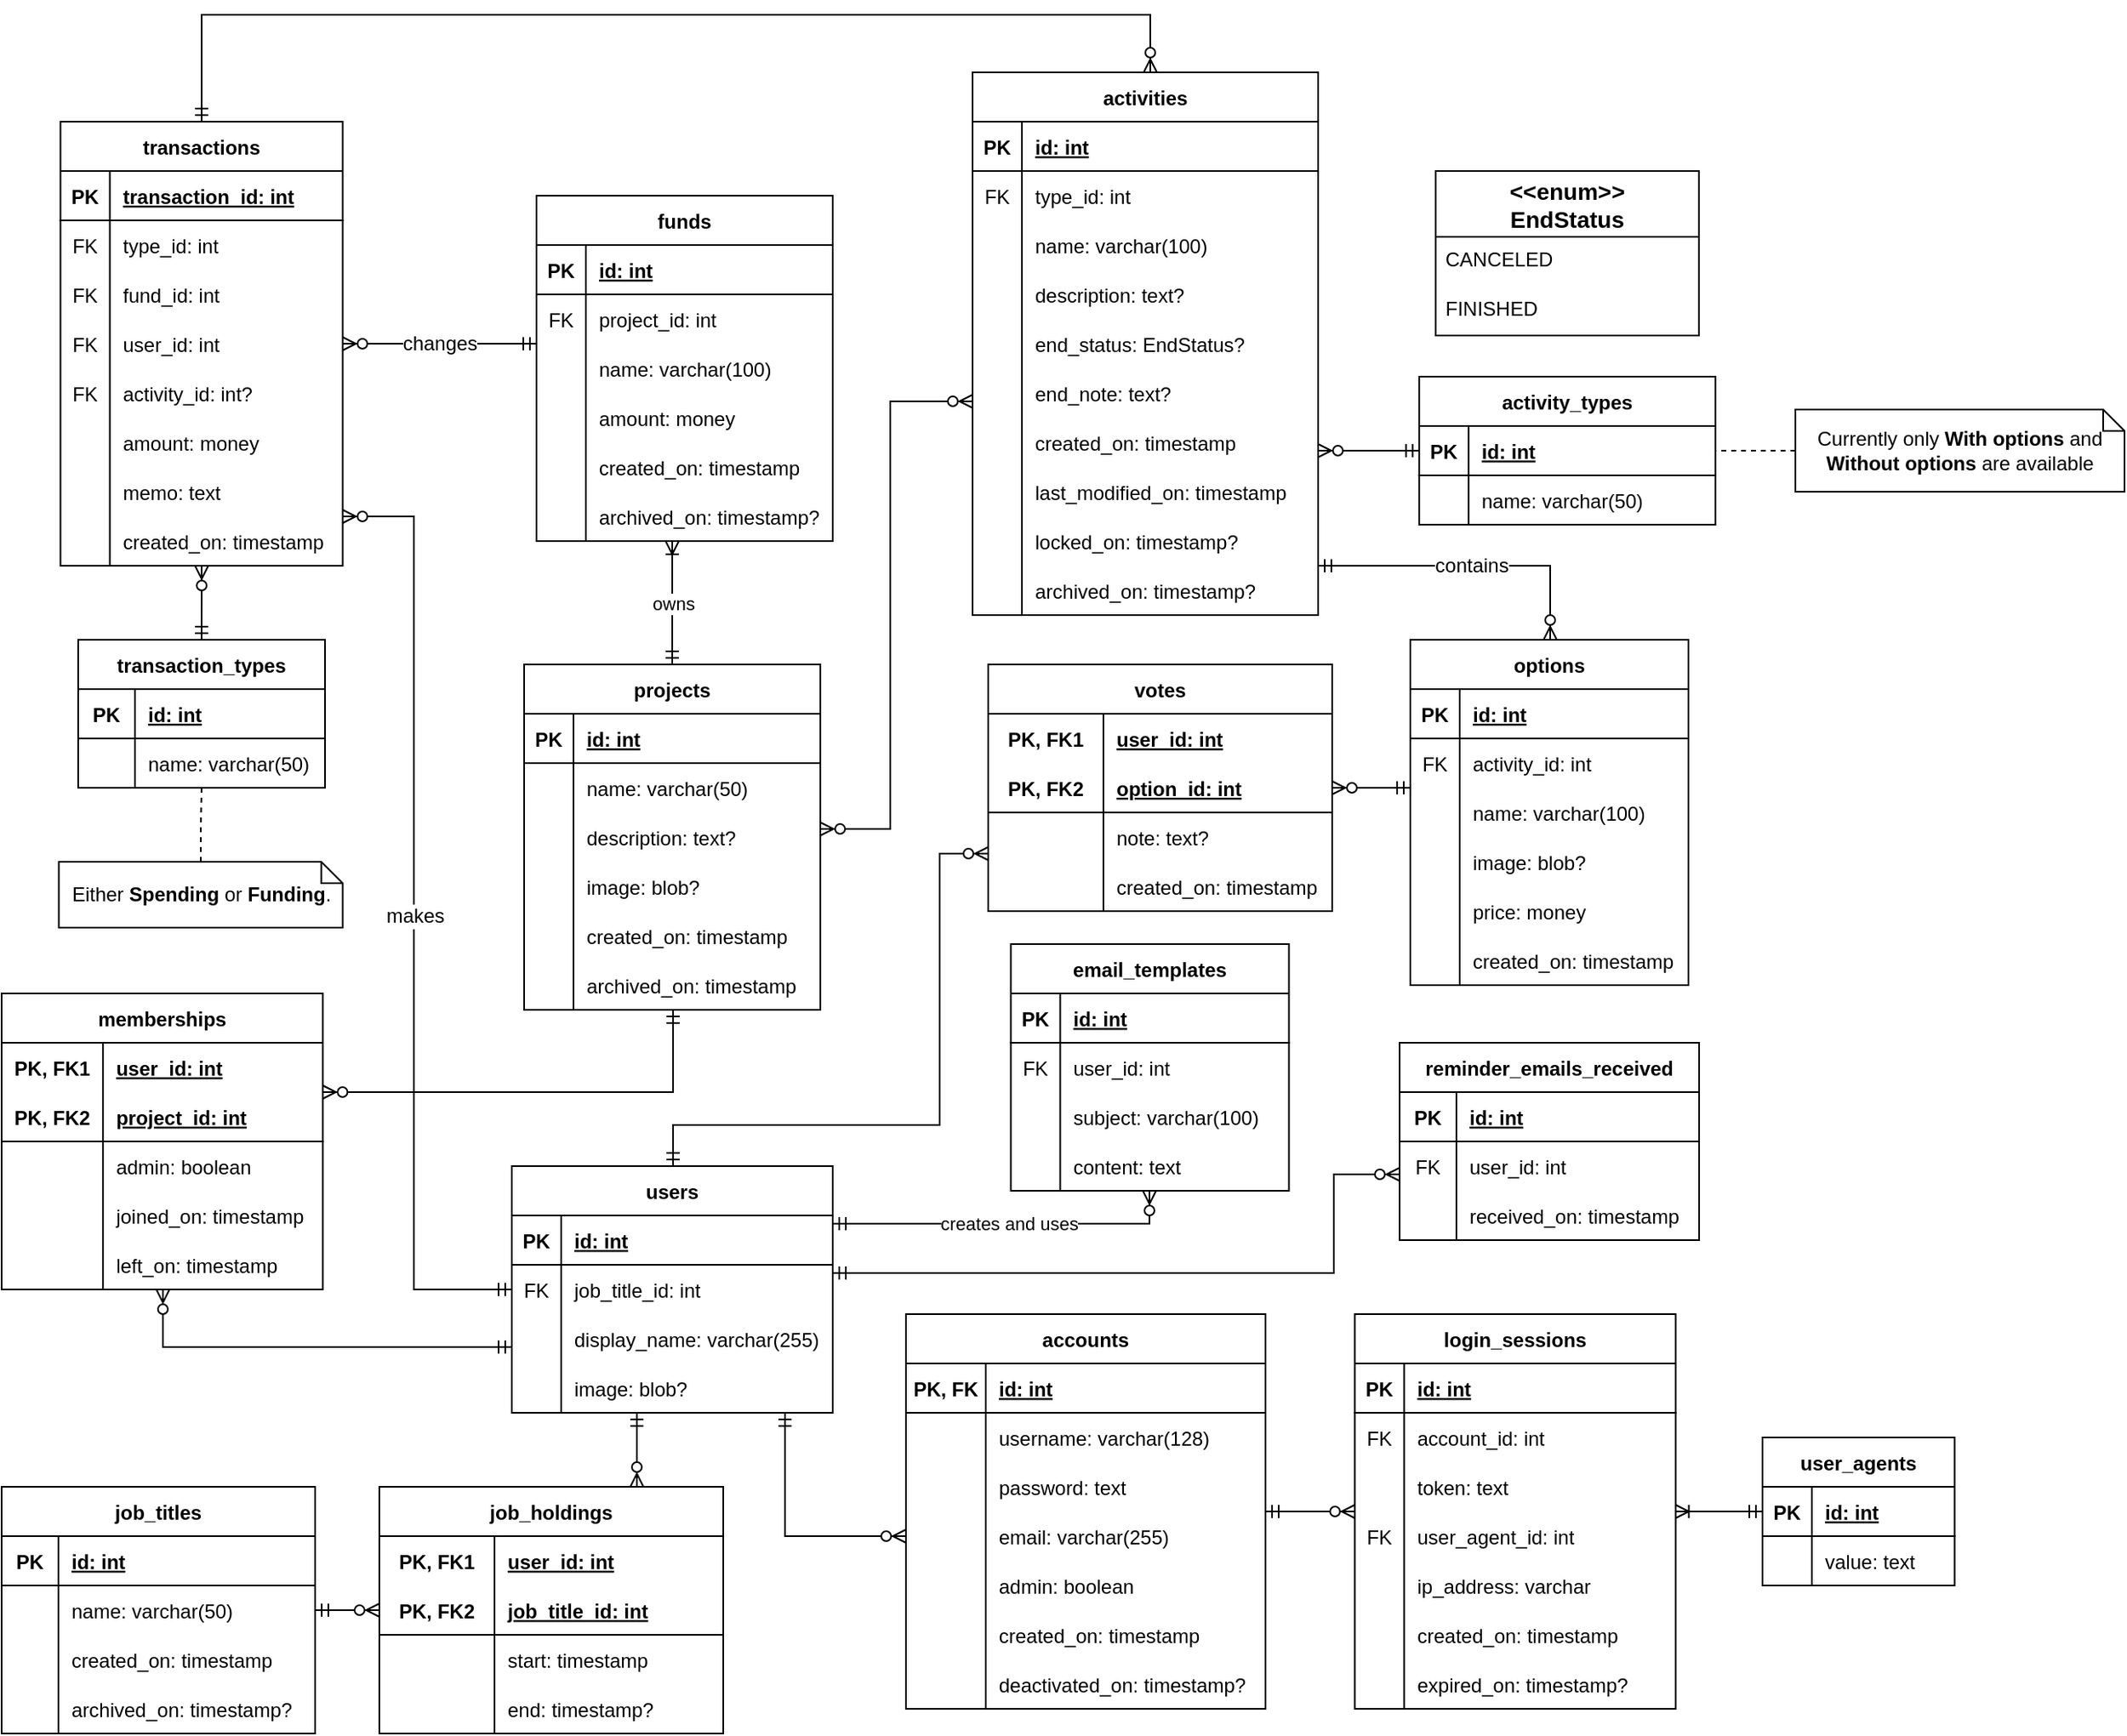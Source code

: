 <mxfile version="13.6.5">
    <diagram id="0CTBAPKJtSUFiU78UcDP" name="Page-1">
        <mxGraphModel dx="1861" dy="480" grid="1" gridSize="10" guides="1" tooltips="1" connect="1" arrows="1" fold="1" page="1" pageScale="1" pageWidth="827" pageHeight="1169" math="0" shadow="0">
            <root>
                <mxCell id="0"/>
                <mxCell id="1" parent="0"/>
                <mxCell id="ujtKg2OQzFU3wsksplyN-27" value="changes" style="edgeStyle=orthogonalEdgeStyle;rounded=0;orthogonalLoop=1;jettySize=auto;html=1;endArrow=ERmandOne;endFill=0;fontSize=12;startArrow=ERzeroToMany;startFill=1;" parent="1" source="qFgNiXDzx02PJx2Pz9yO-35" target="TtVmgz1eiLzFOJhgj7cF-1" edge="1">
                    <mxGeometry relative="1" as="geometry">
                        <Array as="points">
                            <mxPoint x="-420" y="250"/>
                        </Array>
                        <mxPoint x="-576.75" y="264" as="sourcePoint"/>
                        <mxPoint x="-484.63" y="213" as="targetPoint"/>
                    </mxGeometry>
                </mxCell>
                <mxCell id="ujtKg2OQzFU3wsksplyN-25" value="makes" style="edgeStyle=orthogonalEdgeStyle;rounded=0;orthogonalLoop=1;jettySize=auto;html=1;endArrow=ERzeroToMany;endFill=1;fontSize=12;startArrow=ERmandOne;startFill=0;" parent="1" source="Ug14VvaNDyj0JSdhg1my-1" target="qFgNiXDzx02PJx2Pz9yO-35" edge="1">
                    <mxGeometry relative="1" as="geometry">
                        <mxPoint x="-616.75" y="279" as="targetPoint"/>
                        <Array as="points">
                            <mxPoint x="-539.5" y="815"/>
                            <mxPoint x="-539.5" y="345"/>
                        </Array>
                    </mxGeometry>
                </mxCell>
                <mxCell id="ujtKg2OQzFU3wsksplyN-20" value="contains" style="edgeStyle=orthogonalEdgeStyle;rounded=0;orthogonalLoop=1;jettySize=auto;html=1;endArrow=ERzeroToMany;endFill=1;startArrow=ERmandOne;startFill=0;fontSize=12;" parent="1" source="qFgNiXDzx02PJx2Pz9yO-1" target="Ug14VvaNDyj0JSdhg1my-186" edge="1">
                    <mxGeometry relative="1" as="geometry">
                        <mxPoint x="3.25" y="-93" as="sourcePoint"/>
                        <mxPoint x="213.25" y="-93" as="targetPoint"/>
                        <Array as="points">
                            <mxPoint x="151" y="375"/>
                        </Array>
                    </mxGeometry>
                </mxCell>
                <mxCell id="ujtKg2OQzFU3wsksplyN-21" style="edgeStyle=orthogonalEdgeStyle;rounded=0;orthogonalLoop=1;jettySize=auto;html=1;endArrow=ERmandOne;endFill=0;startArrow=ERzeroToMany;startFill=1;fontSize=12;" parent="1" source="Ug14VvaNDyj0JSdhg1my-122" target="Ug14VvaNDyj0JSdhg1my-186" edge="1">
                    <mxGeometry relative="1" as="geometry">
                        <mxPoint x="-53.75" y="648" as="sourcePoint"/>
                        <mxPoint x="-40.75" y="980" as="targetPoint"/>
                        <Array as="points">
                            <mxPoint x="59.5" y="510"/>
                            <mxPoint x="59.5" y="510"/>
                        </Array>
                    </mxGeometry>
                </mxCell>
                <mxCell id="ujtKg2OQzFU3wsksplyN-22" style="edgeStyle=orthogonalEdgeStyle;rounded=0;orthogonalLoop=1;jettySize=auto;html=1;endArrow=ERmandOne;endFill=0;startArrow=ERzeroToMany;startFill=1;fontSize=12;" parent="1" source="Ug14VvaNDyj0JSdhg1my-122" target="Ug14VvaNDyj0JSdhg1my-1" edge="1">
                    <mxGeometry relative="1" as="geometry">
                        <mxPoint x="-175.75" y="648" as="sourcePoint"/>
                        <Array as="points">
                            <mxPoint x="-220" y="550"/>
                            <mxPoint x="-220" y="715"/>
                            <mxPoint x="-382" y="715"/>
                        </Array>
                    </mxGeometry>
                </mxCell>
                <mxCell id="qFgNiXDzx02PJx2Pz9yO-67" style="edgeStyle=orthogonalEdgeStyle;rounded=0;orthogonalLoop=1;jettySize=auto;html=1;endArrow=ERmandOne;endFill=0;startArrow=ERzeroToMany;startFill=1;fontSize=12;" parent="1" source="qFgNiXDzx02PJx2Pz9yO-35" target="qFgNiXDzx02PJx2Pz9yO-51" edge="1">
                    <mxGeometry relative="1" as="geometry"/>
                </mxCell>
                <mxCell id="TtVmgz1eiLzFOJhgj7cF-168" style="edgeStyle=orthogonalEdgeStyle;rounded=0;orthogonalLoop=1;jettySize=auto;html=1;dashed=1;startArrow=none;startFill=0;endArrow=none;endFill=0;" parent="1" source="qFgNiXDzx02PJx2Pz9yO-107" target="qFgNiXDzx02PJx2Pz9yO-51" edge="1">
                    <mxGeometry relative="1" as="geometry"/>
                </mxCell>
                <mxCell id="qFgNiXDzx02PJx2Pz9yO-107" value="Either&amp;nbsp;&lt;b style=&quot;font-size: 12px;&quot;&gt;Spending&lt;/b&gt; or &lt;b style=&quot;font-size: 12px;&quot;&gt;Funding&lt;/b&gt;." style="shape=note;size=13;whiteSpace=wrap;html=1;fontSize=12;" parent="1" vertex="1">
                    <mxGeometry x="-755.25" y="555" width="172.5" height="40" as="geometry"/>
                </mxCell>
                <mxCell id="chilcAK3VxAcxEze-WeN-48" value="" style="edgeStyle=orthogonalEdgeStyle;rounded=0;orthogonalLoop=1;jettySize=auto;html=1;startArrow=ERmandOne;startFill=0;endArrow=ERzeroToMany;endFill=1;" parent="1" source="Ug14VvaNDyj0JSdhg1my-1" target="chilcAK3VxAcxEze-WeN-38" edge="1">
                    <mxGeometry relative="1" as="geometry">
                        <Array as="points">
                            <mxPoint x="-692" y="850"/>
                        </Array>
                    </mxGeometry>
                </mxCell>
                <mxCell id="chilcAK3VxAcxEze-WeN-49" value="" style="edgeStyle=orthogonalEdgeStyle;rounded=0;orthogonalLoop=1;jettySize=auto;html=1;startArrow=ERzeroToMany;startFill=1;endArrow=ERmandOne;endFill=0;" parent="1" source="chilcAK3VxAcxEze-WeN-38" target="qFgNiXDzx02PJx2Pz9yO-72" edge="1">
                    <mxGeometry relative="1" as="geometry">
                        <Array as="points">
                            <mxPoint x="-382" y="695"/>
                        </Array>
                    </mxGeometry>
                </mxCell>
                <mxCell id="TtVmgz1eiLzFOJhgj7cF-23" value="owns" style="edgeStyle=orthogonalEdgeStyle;rounded=0;orthogonalLoop=1;jettySize=auto;html=1;endArrow=ERoneToMany;endFill=0;startArrow=ERmandOne;startFill=0;" parent="1" source="qFgNiXDzx02PJx2Pz9yO-72" target="TtVmgz1eiLzFOJhgj7cF-1" edge="1">
                    <mxGeometry relative="1" as="geometry">
                        <Array as="points">
                            <mxPoint x="-430" y="570"/>
                        </Array>
                    </mxGeometry>
                </mxCell>
                <mxCell id="TtVmgz1eiLzFOJhgj7cF-70" style="edgeStyle=orthogonalEdgeStyle;rounded=0;orthogonalLoop=1;jettySize=auto;html=1;startArrow=ERmandOne;startFill=0;endArrow=ERzeroToMany;endFill=1;" parent="1" source="TtVmgz1eiLzFOJhgj7cF-31" target="TtVmgz1eiLzFOJhgj7cF-51" edge="1">
                    <mxGeometry relative="1" as="geometry">
                        <Array as="points">
                            <mxPoint x="109.5" y="950"/>
                            <mxPoint x="109.5" y="950"/>
                        </Array>
                    </mxGeometry>
                </mxCell>
                <mxCell id="TtVmgz1eiLzFOJhgj7cF-93" style="edgeStyle=orthogonalEdgeStyle;rounded=0;orthogonalLoop=1;jettySize=auto;html=1;startArrow=ERmandOne;startFill=0;endArrow=ERoneToMany;endFill=0;" parent="1" source="TtVmgz1eiLzFOJhgj7cF-74" target="TtVmgz1eiLzFOJhgj7cF-51" edge="1">
                    <mxGeometry relative="1" as="geometry"/>
                </mxCell>
                <mxCell id="TtVmgz1eiLzFOJhgj7cF-124" style="edgeStyle=orthogonalEdgeStyle;rounded=0;orthogonalLoop=1;jettySize=auto;html=1;startArrow=ERmandOne;startFill=0;endArrow=ERzeroToMany;endFill=1;" parent="1" source="Ug14VvaNDyj0JSdhg1my-1" target="TtVmgz1eiLzFOJhgj7cF-125" edge="1">
                    <mxGeometry relative="1" as="geometry">
                        <mxPoint x="-552.75" y="825" as="targetPoint"/>
                        <Array as="points">
                            <mxPoint x="-404" y="915"/>
                            <mxPoint x="-404" y="915"/>
                        </Array>
                    </mxGeometry>
                </mxCell>
                <mxCell id="TtVmgz1eiLzFOJhgj7cF-123" style="edgeStyle=orthogonalEdgeStyle;rounded=0;orthogonalLoop=1;jettySize=auto;html=1;startArrow=ERmandOne;startFill=0;endArrow=ERzeroToMany;endFill=1;" parent="1" source="N5flCQsdrcvhXTARB4jk-1" target="TtVmgz1eiLzFOJhgj7cF-125" edge="1">
                    <mxGeometry relative="1" as="geometry">
                        <mxPoint x="-748" y="995" as="targetPoint"/>
                        <Array as="points">
                            <mxPoint x="-643.5" y="995"/>
                        </Array>
                    </mxGeometry>
                </mxCell>
                <mxCell id="TtVmgz1eiLzFOJhgj7cF-139" style="edgeStyle=orthogonalEdgeStyle;rounded=0;orthogonalLoop=1;jettySize=auto;html=1;startArrow=ERmandOne;startFill=0;endArrow=ERzeroToMany;endFill=1;" parent="1" source="qFgNiXDzx02PJx2Pz9yO-35" target="qFgNiXDzx02PJx2Pz9yO-1" edge="1">
                    <mxGeometry relative="1" as="geometry">
                        <Array as="points">
                            <mxPoint x="-668" y="40"/>
                            <mxPoint x="-92" y="40"/>
                        </Array>
                    </mxGeometry>
                </mxCell>
                <mxCell id="TtVmgz1eiLzFOJhgj7cF-172" style="edgeStyle=orthogonalEdgeStyle;rounded=0;orthogonalLoop=1;jettySize=auto;html=1;startArrow=ERmandOne;startFill=0;endArrow=ERzeroToMany;endFill=1;" parent="1" source="Ug14VvaNDyj0JSdhg1my-1" target="IkQ6qlBY5K-EG9HBszPX-4" edge="1">
                    <mxGeometry relative="1" as="geometry">
                        <mxPoint x="-70.5" y="745" as="targetPoint"/>
                        <Array as="points">
                            <mxPoint x="19.5" y="805"/>
                            <mxPoint x="19.5" y="745"/>
                        </Array>
                    </mxGeometry>
                </mxCell>
                <mxCell id="TtVmgz1eiLzFOJhgj7cF-165" style="edgeStyle=orthogonalEdgeStyle;rounded=0;orthogonalLoop=1;jettySize=auto;html=1;startArrow=ERzeroToMany;startFill=1;endArrow=ERmandOne;endFill=0;" parent="1" source="qFgNiXDzx02PJx2Pz9yO-1" target="TtVmgz1eiLzFOJhgj7cF-143" edge="1">
                    <mxGeometry relative="1" as="geometry">
                        <Array as="points">
                            <mxPoint x="30" y="305"/>
                            <mxPoint x="30" y="305"/>
                        </Array>
                    </mxGeometry>
                </mxCell>
                <mxCell id="TtVmgz1eiLzFOJhgj7cF-141" style="edgeStyle=orthogonalEdgeStyle;rounded=0;orthogonalLoop=1;jettySize=auto;html=1;endArrow=ERzeroToMany;endFill=1;startArrow=ERmandOne;startFill=0;" parent="1" source="Ug14VvaNDyj0JSdhg1my-1" target="TtVmgz1eiLzFOJhgj7cF-31" edge="1">
                    <mxGeometry relative="1" as="geometry">
                        <Array as="points">
                            <mxPoint x="-314" y="965"/>
                        </Array>
                        <mxPoint x="-285" y="850" as="sourcePoint"/>
                        <mxPoint x="149.5" y="510" as="targetPoint"/>
                    </mxGeometry>
                </mxCell>
                <mxCell id="TtVmgz1eiLzFOJhgj7cF-142" style="edgeStyle=orthogonalEdgeStyle;rounded=0;orthogonalLoop=1;jettySize=auto;html=1;startArrow=ERzeroToMany;startFill=1;endArrow=ERzeroToMany;endFill=1;" parent="1" source="qFgNiXDzx02PJx2Pz9yO-82" target="qFgNiXDzx02PJx2Pz9yO-1" edge="1">
                    <mxGeometry relative="1" as="geometry">
                        <Array as="points">
                            <mxPoint x="-250" y="535"/>
                            <mxPoint x="-250" y="275"/>
                        </Array>
                    </mxGeometry>
                </mxCell>
                <mxCell id="TtVmgz1eiLzFOJhgj7cF-167" style="edgeStyle=orthogonalEdgeStyle;rounded=0;orthogonalLoop=1;jettySize=auto;html=1;startArrow=none;startFill=0;endArrow=none;endFill=0;dashed=1;" parent="1" source="TtVmgz1eiLzFOJhgj7cF-166" target="TtVmgz1eiLzFOJhgj7cF-143" edge="1">
                    <mxGeometry relative="1" as="geometry"/>
                </mxCell>
                <mxCell id="TtVmgz1eiLzFOJhgj7cF-166" value="Currently only &lt;b&gt;With options&lt;/b&gt; and &lt;b&gt;Without options&lt;/b&gt; are available" style="shape=note;size=13;whiteSpace=wrap;html=1;fontSize=12;" parent="1" vertex="1">
                    <mxGeometry x="300" y="280" width="200" height="50" as="geometry"/>
                </mxCell>
                <mxCell id="TtVmgz1eiLzFOJhgj7cF-214" value="creates and uses" style="edgeStyle=orthogonalEdgeStyle;rounded=0;orthogonalLoop=1;jettySize=auto;html=1;startArrow=ERmandOne;startFill=0;endArrow=ERzeroToMany;endFill=1;" parent="1" source="Ug14VvaNDyj0JSdhg1my-2" target="TtVmgz1eiLzFOJhgj7cF-173" edge="1">
                    <mxGeometry relative="1" as="geometry">
                        <Array as="points">
                            <mxPoint x="-92.5" y="775"/>
                        </Array>
                    </mxGeometry>
                </mxCell>
                <mxCell id="TtVmgz1eiLzFOJhgj7cF-1" value="funds" style="shape=table;startSize=30;container=1;collapsible=1;childLayout=tableLayout;fixedRows=1;rowLines=0;fontStyle=1;align=center;resizeLast=1;fontSize=12;" parent="1" vertex="1">
                    <mxGeometry x="-465" y="150" width="180" height="210" as="geometry"/>
                </mxCell>
                <mxCell id="TtVmgz1eiLzFOJhgj7cF-2" value="" style="shape=partialRectangle;collapsible=0;dropTarget=0;pointerEvents=0;fillColor=none;top=0;left=0;bottom=1;right=0;points=[[0,0.5],[1,0.5]];portConstraint=eastwest;fontSize=12;" parent="TtVmgz1eiLzFOJhgj7cF-1" vertex="1">
                    <mxGeometry y="30" width="180" height="30" as="geometry"/>
                </mxCell>
                <mxCell id="TtVmgz1eiLzFOJhgj7cF-3" value="PK" style="shape=partialRectangle;connectable=0;fillColor=none;top=0;left=0;bottom=0;right=0;fontStyle=1;overflow=hidden;fontSize=12;" parent="TtVmgz1eiLzFOJhgj7cF-2" vertex="1">
                    <mxGeometry width="30" height="30" as="geometry"/>
                </mxCell>
                <mxCell id="TtVmgz1eiLzFOJhgj7cF-4" value="id: int" style="shape=partialRectangle;connectable=0;fillColor=none;top=0;left=0;bottom=0;right=0;align=left;spacingLeft=6;fontStyle=5;overflow=hidden;fontSize=12;" parent="TtVmgz1eiLzFOJhgj7cF-2" vertex="1">
                    <mxGeometry x="30" width="150" height="30" as="geometry"/>
                </mxCell>
                <mxCell id="QpKtdkMY6yIkGUPpJvUR-48" value="" style="shape=partialRectangle;collapsible=0;dropTarget=0;pointerEvents=0;fillColor=none;top=0;left=0;bottom=0;right=0;points=[[0,0.5],[1,0.5]];portConstraint=eastwest;fontSize=12;" parent="TtVmgz1eiLzFOJhgj7cF-1" vertex="1">
                    <mxGeometry y="60" width="180" height="30" as="geometry"/>
                </mxCell>
                <mxCell id="QpKtdkMY6yIkGUPpJvUR-49" value="FK" style="shape=partialRectangle;connectable=0;fillColor=none;top=0;left=0;bottom=0;right=0;editable=1;overflow=hidden;fontSize=12;" parent="QpKtdkMY6yIkGUPpJvUR-48" vertex="1">
                    <mxGeometry width="30" height="30" as="geometry"/>
                </mxCell>
                <mxCell id="QpKtdkMY6yIkGUPpJvUR-50" value="project_id: int" style="shape=partialRectangle;connectable=0;fillColor=none;top=0;left=0;bottom=0;right=0;align=left;spacingLeft=6;overflow=hidden;fontSize=12;" parent="QpKtdkMY6yIkGUPpJvUR-48" vertex="1">
                    <mxGeometry x="30" width="150" height="30" as="geometry"/>
                </mxCell>
                <mxCell id="TtVmgz1eiLzFOJhgj7cF-5" value="" style="shape=partialRectangle;collapsible=0;dropTarget=0;pointerEvents=0;fillColor=none;top=0;left=0;bottom=0;right=0;points=[[0,0.5],[1,0.5]];portConstraint=eastwest;fontSize=12;" parent="TtVmgz1eiLzFOJhgj7cF-1" vertex="1">
                    <mxGeometry y="90" width="180" height="30" as="geometry"/>
                </mxCell>
                <mxCell id="TtVmgz1eiLzFOJhgj7cF-6" value="" style="shape=partialRectangle;connectable=0;fillColor=none;top=0;left=0;bottom=0;right=0;editable=1;overflow=hidden;fontSize=12;" parent="TtVmgz1eiLzFOJhgj7cF-5" vertex="1">
                    <mxGeometry width="30" height="30" as="geometry"/>
                </mxCell>
                <mxCell id="TtVmgz1eiLzFOJhgj7cF-7" value="name: varchar(100)" style="shape=partialRectangle;connectable=0;fillColor=none;top=0;left=0;bottom=0;right=0;align=left;spacingLeft=6;overflow=hidden;fontSize=12;" parent="TtVmgz1eiLzFOJhgj7cF-5" vertex="1">
                    <mxGeometry x="30" width="150" height="30" as="geometry"/>
                </mxCell>
                <mxCell id="TtVmgz1eiLzFOJhgj7cF-14" value="" style="shape=partialRectangle;collapsible=0;dropTarget=0;pointerEvents=0;fillColor=none;top=0;left=0;bottom=0;right=0;points=[[0,0.5],[1,0.5]];portConstraint=eastwest;fontSize=12;" parent="TtVmgz1eiLzFOJhgj7cF-1" vertex="1">
                    <mxGeometry y="120" width="180" height="30" as="geometry"/>
                </mxCell>
                <mxCell id="TtVmgz1eiLzFOJhgj7cF-15" value="" style="shape=partialRectangle;connectable=0;fillColor=none;top=0;left=0;bottom=0;right=0;editable=1;overflow=hidden;fontSize=12;" parent="TtVmgz1eiLzFOJhgj7cF-14" vertex="1">
                    <mxGeometry width="30" height="30" as="geometry"/>
                </mxCell>
                <mxCell id="TtVmgz1eiLzFOJhgj7cF-16" value="amount: money" style="shape=partialRectangle;connectable=0;fillColor=none;top=0;left=0;bottom=0;right=0;align=left;spacingLeft=6;overflow=hidden;fontSize=12;" parent="TtVmgz1eiLzFOJhgj7cF-14" vertex="1">
                    <mxGeometry x="30" width="150" height="30" as="geometry"/>
                </mxCell>
                <mxCell id="TtVmgz1eiLzFOJhgj7cF-17" value="" style="shape=partialRectangle;collapsible=0;dropTarget=0;pointerEvents=0;fillColor=none;top=0;left=0;bottom=0;right=0;points=[[0,0.5],[1,0.5]];portConstraint=eastwest;fontSize=12;" parent="TtVmgz1eiLzFOJhgj7cF-1" vertex="1">
                    <mxGeometry y="150" width="180" height="30" as="geometry"/>
                </mxCell>
                <mxCell id="TtVmgz1eiLzFOJhgj7cF-18" value="" style="shape=partialRectangle;connectable=0;fillColor=none;top=0;left=0;bottom=0;right=0;editable=1;overflow=hidden;fontSize=12;" parent="TtVmgz1eiLzFOJhgj7cF-17" vertex="1">
                    <mxGeometry width="30" height="30" as="geometry"/>
                </mxCell>
                <mxCell id="TtVmgz1eiLzFOJhgj7cF-19" value="created_on: timestamp" style="shape=partialRectangle;connectable=0;fillColor=none;top=0;left=0;bottom=0;right=0;align=left;spacingLeft=6;overflow=hidden;fontSize=12;" parent="TtVmgz1eiLzFOJhgj7cF-17" vertex="1">
                    <mxGeometry x="30" width="150" height="30" as="geometry"/>
                </mxCell>
                <mxCell id="TtVmgz1eiLzFOJhgj7cF-20" value="" style="shape=partialRectangle;collapsible=0;dropTarget=0;pointerEvents=0;fillColor=none;top=0;left=0;bottom=0;right=0;points=[[0,0.5],[1,0.5]];portConstraint=eastwest;fontSize=12;" parent="TtVmgz1eiLzFOJhgj7cF-1" vertex="1">
                    <mxGeometry y="180" width="180" height="30" as="geometry"/>
                </mxCell>
                <mxCell id="TtVmgz1eiLzFOJhgj7cF-21" value="" style="shape=partialRectangle;connectable=0;fillColor=none;top=0;left=0;bottom=0;right=0;editable=1;overflow=hidden;fontSize=12;" parent="TtVmgz1eiLzFOJhgj7cF-20" vertex="1">
                    <mxGeometry width="30" height="30" as="geometry"/>
                </mxCell>
                <mxCell id="TtVmgz1eiLzFOJhgj7cF-22" value="archived_on: timestamp?" style="shape=partialRectangle;connectable=0;fillColor=none;top=0;left=0;bottom=0;right=0;align=left;spacingLeft=6;overflow=hidden;fontSize=12;" parent="TtVmgz1eiLzFOJhgj7cF-20" vertex="1">
                    <mxGeometry x="30" width="150" height="30" as="geometry"/>
                </mxCell>
                <mxCell id="Ug14VvaNDyj0JSdhg1my-1" value="users" style="shape=table;startSize=30;container=1;collapsible=1;childLayout=tableLayout;fixedRows=1;rowLines=0;fontStyle=1;align=center;resizeLast=1;fontSize=12;" parent="1" vertex="1">
                    <mxGeometry x="-480" y="740" width="195" height="150" as="geometry"/>
                </mxCell>
                <mxCell id="Ug14VvaNDyj0JSdhg1my-2" value="" style="shape=partialRectangle;collapsible=0;dropTarget=0;pointerEvents=0;fillColor=none;top=0;left=0;bottom=1;right=0;points=[[0,0.5],[1,0.5]];portConstraint=eastwest;fontSize=12;" parent="Ug14VvaNDyj0JSdhg1my-1" vertex="1">
                    <mxGeometry y="30" width="195" height="30" as="geometry"/>
                </mxCell>
                <mxCell id="Ug14VvaNDyj0JSdhg1my-3" value="PK" style="shape=partialRectangle;connectable=0;fillColor=none;top=0;left=0;bottom=0;right=0;fontStyle=1;overflow=hidden;fontSize=12;" parent="Ug14VvaNDyj0JSdhg1my-2" vertex="1">
                    <mxGeometry width="30" height="30" as="geometry"/>
                </mxCell>
                <mxCell id="Ug14VvaNDyj0JSdhg1my-4" value="id: int" style="shape=partialRectangle;connectable=0;fillColor=none;top=0;left=0;bottom=0;right=0;align=left;spacingLeft=6;fontStyle=5;overflow=hidden;fontSize=12;" parent="Ug14VvaNDyj0JSdhg1my-2" vertex="1">
                    <mxGeometry x="30" width="165" height="30" as="geometry"/>
                </mxCell>
                <mxCell id="N5flCQsdrcvhXTARB4jk-22" value="" style="shape=partialRectangle;collapsible=0;dropTarget=0;pointerEvents=0;fillColor=none;top=0;left=0;bottom=0;right=0;points=[[0,0.5],[1,0.5]];portConstraint=eastwest;fontSize=12;" parent="Ug14VvaNDyj0JSdhg1my-1" vertex="1">
                    <mxGeometry y="60" width="195" height="30" as="geometry"/>
                </mxCell>
                <mxCell id="N5flCQsdrcvhXTARB4jk-23" value="FK" style="shape=partialRectangle;connectable=0;fillColor=none;top=0;left=0;bottom=0;right=0;editable=1;overflow=hidden;fontSize=12;" parent="N5flCQsdrcvhXTARB4jk-22" vertex="1">
                    <mxGeometry width="30" height="30" as="geometry"/>
                </mxCell>
                <mxCell id="N5flCQsdrcvhXTARB4jk-24" value="job_title_id: int" style="shape=partialRectangle;connectable=0;fillColor=none;top=0;left=0;bottom=0;right=0;align=left;spacingLeft=6;overflow=hidden;fontSize=12;" parent="N5flCQsdrcvhXTARB4jk-22" vertex="1">
                    <mxGeometry x="30" width="165" height="30" as="geometry"/>
                </mxCell>
                <mxCell id="Ug14VvaNDyj0JSdhg1my-40" value="" style="shape=partialRectangle;collapsible=0;dropTarget=0;pointerEvents=0;fillColor=none;top=0;left=0;bottom=0;right=0;points=[[0,0.5],[1,0.5]];portConstraint=eastwest;fontSize=12;" parent="Ug14VvaNDyj0JSdhg1my-1" vertex="1">
                    <mxGeometry y="90" width="195" height="30" as="geometry"/>
                </mxCell>
                <mxCell id="Ug14VvaNDyj0JSdhg1my-41" value="" style="shape=partialRectangle;connectable=0;fillColor=none;top=0;left=0;bottom=0;right=0;editable=1;overflow=hidden;fontSize=12;" parent="Ug14VvaNDyj0JSdhg1my-40" vertex="1">
                    <mxGeometry width="30" height="30" as="geometry"/>
                </mxCell>
                <mxCell id="Ug14VvaNDyj0JSdhg1my-42" value="display_name: varchar(255)" style="shape=partialRectangle;connectable=0;fillColor=none;top=0;left=0;bottom=0;right=0;align=left;spacingLeft=6;overflow=hidden;fontSize=12;" parent="Ug14VvaNDyj0JSdhg1my-40" vertex="1">
                    <mxGeometry x="30" width="165" height="30" as="geometry"/>
                </mxCell>
                <mxCell id="J7yJdnDlZjBDnRhevFTh-32" value="" style="shape=partialRectangle;collapsible=0;dropTarget=0;pointerEvents=0;fillColor=none;top=0;left=0;bottom=0;right=0;points=[[0,0.5],[1,0.5]];portConstraint=eastwest;fontSize=12;" parent="Ug14VvaNDyj0JSdhg1my-1" vertex="1">
                    <mxGeometry y="120" width="195" height="30" as="geometry"/>
                </mxCell>
                <mxCell id="J7yJdnDlZjBDnRhevFTh-33" value="" style="shape=partialRectangle;connectable=0;fillColor=none;top=0;left=0;bottom=0;right=0;editable=1;overflow=hidden;fontSize=12;" parent="J7yJdnDlZjBDnRhevFTh-32" vertex="1">
                    <mxGeometry width="30" height="30" as="geometry"/>
                </mxCell>
                <mxCell id="J7yJdnDlZjBDnRhevFTh-34" value="image: blob?" style="shape=partialRectangle;connectable=0;fillColor=none;top=0;left=0;bottom=0;right=0;align=left;spacingLeft=6;overflow=hidden;fontSize=12;" parent="J7yJdnDlZjBDnRhevFTh-32" vertex="1">
                    <mxGeometry x="30" width="165" height="30" as="geometry"/>
                </mxCell>
                <mxCell id="chilcAK3VxAcxEze-WeN-38" value="memberships" style="shape=table;startSize=30;container=1;collapsible=1;childLayout=tableLayout;fixedRows=1;rowLines=0;fontStyle=1;align=center;resizeLast=1;fontSize=12;" parent="1" vertex="1">
                    <mxGeometry x="-790" y="635" width="195.17" height="180" as="geometry"/>
                </mxCell>
                <mxCell id="chilcAK3VxAcxEze-WeN-39" value="" style="shape=partialRectangle;collapsible=0;dropTarget=0;pointerEvents=0;fillColor=none;top=0;left=0;bottom=0;right=0;points=[[0,0.5],[1,0.5]];portConstraint=eastwest;fontSize=12;" parent="chilcAK3VxAcxEze-WeN-38" vertex="1">
                    <mxGeometry y="30" width="195.17" height="30" as="geometry"/>
                </mxCell>
                <mxCell id="chilcAK3VxAcxEze-WeN-40" value="PK, FK1" style="shape=partialRectangle;connectable=0;fillColor=none;top=0;left=0;bottom=0;right=0;fontStyle=1;overflow=hidden;fontSize=12;" parent="chilcAK3VxAcxEze-WeN-39" vertex="1">
                    <mxGeometry width="61.59" height="30" as="geometry"/>
                </mxCell>
                <mxCell id="chilcAK3VxAcxEze-WeN-41" value="user_id: int" style="shape=partialRectangle;connectable=0;fillColor=none;top=0;left=0;bottom=0;right=0;align=left;spacingLeft=6;fontStyle=5;overflow=hidden;fontSize=12;" parent="chilcAK3VxAcxEze-WeN-39" vertex="1">
                    <mxGeometry x="61.59" width="133.58" height="30" as="geometry"/>
                </mxCell>
                <mxCell id="chilcAK3VxAcxEze-WeN-42" value="" style="shape=partialRectangle;collapsible=0;dropTarget=0;pointerEvents=0;fillColor=none;top=0;left=0;bottom=1;right=0;points=[[0,0.5],[1,0.5]];portConstraint=eastwest;fontSize=12;" parent="chilcAK3VxAcxEze-WeN-38" vertex="1">
                    <mxGeometry y="60" width="195.17" height="30" as="geometry"/>
                </mxCell>
                <mxCell id="chilcAK3VxAcxEze-WeN-43" value="PK, FK2" style="shape=partialRectangle;connectable=0;fillColor=none;top=0;left=0;bottom=0;right=0;fontStyle=1;overflow=hidden;fontSize=12;" parent="chilcAK3VxAcxEze-WeN-42" vertex="1">
                    <mxGeometry width="61.59" height="30" as="geometry"/>
                </mxCell>
                <mxCell id="chilcAK3VxAcxEze-WeN-44" value="project_id: int" style="shape=partialRectangle;connectable=0;fillColor=none;top=0;left=0;bottom=0;right=0;align=left;spacingLeft=6;fontStyle=5;overflow=hidden;fontSize=12;" parent="chilcAK3VxAcxEze-WeN-42" vertex="1">
                    <mxGeometry x="61.59" width="133.58" height="30" as="geometry"/>
                </mxCell>
                <mxCell id="chilcAK3VxAcxEze-WeN-45" value="" style="shape=partialRectangle;collapsible=0;dropTarget=0;pointerEvents=0;fillColor=none;top=0;left=0;bottom=0;right=0;points=[[0,0.5],[1,0.5]];portConstraint=eastwest;fontSize=12;" parent="chilcAK3VxAcxEze-WeN-38" vertex="1">
                    <mxGeometry y="90" width="195.17" height="30" as="geometry"/>
                </mxCell>
                <mxCell id="chilcAK3VxAcxEze-WeN-46" value="" style="shape=partialRectangle;connectable=0;fillColor=none;top=0;left=0;bottom=0;right=0;editable=1;overflow=hidden;fontSize=12;" parent="chilcAK3VxAcxEze-WeN-45" vertex="1">
                    <mxGeometry width="61.59" height="30" as="geometry"/>
                </mxCell>
                <mxCell id="chilcAK3VxAcxEze-WeN-47" value="admin: boolean" style="shape=partialRectangle;connectable=0;fillColor=none;top=0;left=0;bottom=0;right=0;align=left;spacingLeft=6;overflow=hidden;fontSize=12;" parent="chilcAK3VxAcxEze-WeN-45" vertex="1">
                    <mxGeometry x="61.59" width="133.58" height="30" as="geometry"/>
                </mxCell>
                <mxCell id="UhwJqqALhi1qGWLNE-Ss-5" value="" style="shape=partialRectangle;collapsible=0;dropTarget=0;pointerEvents=0;fillColor=none;top=0;left=0;bottom=0;right=0;points=[[0,0.5],[1,0.5]];portConstraint=eastwest;fontSize=12;" parent="chilcAK3VxAcxEze-WeN-38" vertex="1">
                    <mxGeometry y="120" width="195.17" height="30" as="geometry"/>
                </mxCell>
                <mxCell id="UhwJqqALhi1qGWLNE-Ss-6" value="" style="shape=partialRectangle;connectable=0;fillColor=none;top=0;left=0;bottom=0;right=0;editable=1;overflow=hidden;fontSize=12;" parent="UhwJqqALhi1qGWLNE-Ss-5" vertex="1">
                    <mxGeometry width="61.59" height="30" as="geometry"/>
                </mxCell>
                <mxCell id="UhwJqqALhi1qGWLNE-Ss-7" value="joined_on: timestamp" style="shape=partialRectangle;connectable=0;fillColor=none;top=0;left=0;bottom=0;right=0;align=left;spacingLeft=6;overflow=hidden;fontSize=12;" parent="UhwJqqALhi1qGWLNE-Ss-5" vertex="1">
                    <mxGeometry x="61.59" width="133.58" height="30" as="geometry"/>
                </mxCell>
                <mxCell id="chilcAK3VxAcxEze-WeN-50" value="" style="shape=partialRectangle;collapsible=0;dropTarget=0;pointerEvents=0;fillColor=none;top=0;left=0;bottom=0;right=0;points=[[0,0.5],[1,0.5]];portConstraint=eastwest;fontSize=12;" parent="chilcAK3VxAcxEze-WeN-38" vertex="1">
                    <mxGeometry y="150" width="195.17" height="30" as="geometry"/>
                </mxCell>
                <mxCell id="chilcAK3VxAcxEze-WeN-51" value="" style="shape=partialRectangle;connectable=0;fillColor=none;top=0;left=0;bottom=0;right=0;editable=1;overflow=hidden;fontSize=12;" parent="chilcAK3VxAcxEze-WeN-50" vertex="1">
                    <mxGeometry width="61.59" height="30" as="geometry"/>
                </mxCell>
                <mxCell id="chilcAK3VxAcxEze-WeN-52" value="left_on: timestamp" style="shape=partialRectangle;connectable=0;fillColor=none;top=0;left=0;bottom=0;right=0;align=left;spacingLeft=6;overflow=hidden;fontSize=12;" parent="chilcAK3VxAcxEze-WeN-50" vertex="1">
                    <mxGeometry x="61.59" width="133.58" height="30" as="geometry"/>
                </mxCell>
                <mxCell id="qFgNiXDzx02PJx2Pz9yO-35" value="transactions" style="shape=table;startSize=30;container=1;collapsible=1;childLayout=tableLayout;fixedRows=1;rowLines=0;fontStyle=1;align=center;resizeLast=1;fontSize=12;" parent="1" vertex="1">
                    <mxGeometry x="-754.25" y="105" width="171.5" height="270" as="geometry"/>
                </mxCell>
                <mxCell id="qFgNiXDzx02PJx2Pz9yO-36" value="" style="shape=partialRectangle;collapsible=0;dropTarget=0;pointerEvents=0;fillColor=none;top=0;left=0;bottom=1;right=0;points=[[0,0.5],[1,0.5]];portConstraint=eastwest;fontSize=12;" parent="qFgNiXDzx02PJx2Pz9yO-35" vertex="1">
                    <mxGeometry y="30" width="171.5" height="30" as="geometry"/>
                </mxCell>
                <mxCell id="qFgNiXDzx02PJx2Pz9yO-37" value="PK" style="shape=partialRectangle;connectable=0;fillColor=none;top=0;left=0;bottom=0;right=0;fontStyle=1;overflow=hidden;fontSize=12;" parent="qFgNiXDzx02PJx2Pz9yO-36" vertex="1">
                    <mxGeometry width="30" height="30" as="geometry"/>
                </mxCell>
                <mxCell id="qFgNiXDzx02PJx2Pz9yO-38" value="transaction_id: int" style="shape=partialRectangle;connectable=0;fillColor=none;top=0;left=0;bottom=0;right=0;align=left;spacingLeft=6;fontStyle=5;overflow=hidden;fontSize=12;" parent="qFgNiXDzx02PJx2Pz9yO-36" vertex="1">
                    <mxGeometry x="30" width="141.5" height="30" as="geometry"/>
                </mxCell>
                <mxCell id="qFgNiXDzx02PJx2Pz9yO-39" value="" style="shape=partialRectangle;collapsible=0;dropTarget=0;pointerEvents=0;fillColor=none;top=0;left=0;bottom=0;right=0;points=[[0,0.5],[1,0.5]];portConstraint=eastwest;fontSize=12;" parent="qFgNiXDzx02PJx2Pz9yO-35" vertex="1">
                    <mxGeometry y="60" width="171.5" height="30" as="geometry"/>
                </mxCell>
                <mxCell id="qFgNiXDzx02PJx2Pz9yO-40" value="FK" style="shape=partialRectangle;connectable=0;fillColor=none;top=0;left=0;bottom=0;right=0;editable=1;overflow=hidden;fontSize=12;" parent="qFgNiXDzx02PJx2Pz9yO-39" vertex="1">
                    <mxGeometry width="30" height="30" as="geometry"/>
                </mxCell>
                <mxCell id="qFgNiXDzx02PJx2Pz9yO-41" value="type_id: int" style="shape=partialRectangle;connectable=0;fillColor=none;top=0;left=0;bottom=0;right=0;align=left;spacingLeft=6;overflow=hidden;fontSize=12;" parent="qFgNiXDzx02PJx2Pz9yO-39" vertex="1">
                    <mxGeometry x="30" width="141.5" height="30" as="geometry"/>
                </mxCell>
                <mxCell id="yKBdY_yYguPPiL9xb7nM-1" value="" style="shape=partialRectangle;collapsible=0;dropTarget=0;pointerEvents=0;fillColor=none;top=0;left=0;bottom=0;right=0;points=[[0,0.5],[1,0.5]];portConstraint=eastwest;fontSize=12;" parent="qFgNiXDzx02PJx2Pz9yO-35" vertex="1">
                    <mxGeometry y="90" width="171.5" height="30" as="geometry"/>
                </mxCell>
                <mxCell id="yKBdY_yYguPPiL9xb7nM-2" value="FK" style="shape=partialRectangle;connectable=0;fillColor=none;top=0;left=0;bottom=0;right=0;editable=1;overflow=hidden;fontSize=12;" parent="yKBdY_yYguPPiL9xb7nM-1" vertex="1">
                    <mxGeometry width="30" height="30" as="geometry"/>
                </mxCell>
                <mxCell id="yKBdY_yYguPPiL9xb7nM-3" value="fund_id: int" style="shape=partialRectangle;connectable=0;fillColor=none;top=0;left=0;bottom=0;right=0;align=left;spacingLeft=6;overflow=hidden;fontSize=12;" parent="yKBdY_yYguPPiL9xb7nM-1" vertex="1">
                    <mxGeometry x="30" width="141.5" height="30" as="geometry"/>
                </mxCell>
                <mxCell id="TtVmgz1eiLzFOJhgj7cF-94" value="" style="shape=partialRectangle;collapsible=0;dropTarget=0;pointerEvents=0;fillColor=none;top=0;left=0;bottom=0;right=0;points=[[0,0.5],[1,0.5]];portConstraint=eastwest;fontSize=12;" parent="qFgNiXDzx02PJx2Pz9yO-35" vertex="1">
                    <mxGeometry y="120" width="171.5" height="30" as="geometry"/>
                </mxCell>
                <mxCell id="TtVmgz1eiLzFOJhgj7cF-95" value="FK" style="shape=partialRectangle;connectable=0;fillColor=none;top=0;left=0;bottom=0;right=0;editable=1;overflow=hidden;fontSize=12;" parent="TtVmgz1eiLzFOJhgj7cF-94" vertex="1">
                    <mxGeometry width="30" height="30" as="geometry"/>
                </mxCell>
                <mxCell id="TtVmgz1eiLzFOJhgj7cF-96" value="user_id: int" style="shape=partialRectangle;connectable=0;fillColor=none;top=0;left=0;bottom=0;right=0;align=left;spacingLeft=6;overflow=hidden;fontSize=12;" parent="TtVmgz1eiLzFOJhgj7cF-94" vertex="1">
                    <mxGeometry x="30" width="141.5" height="30" as="geometry"/>
                </mxCell>
                <mxCell id="yKBdY_yYguPPiL9xb7nM-4" value="" style="shape=partialRectangle;collapsible=0;dropTarget=0;pointerEvents=0;fillColor=none;top=0;left=0;bottom=0;right=0;points=[[0,0.5],[1,0.5]];portConstraint=eastwest;fontSize=12;" parent="qFgNiXDzx02PJx2Pz9yO-35" vertex="1">
                    <mxGeometry y="150" width="171.5" height="30" as="geometry"/>
                </mxCell>
                <mxCell id="yKBdY_yYguPPiL9xb7nM-5" value="FK" style="shape=partialRectangle;connectable=0;fillColor=none;top=0;left=0;bottom=0;right=0;editable=1;overflow=hidden;fontSize=12;" parent="yKBdY_yYguPPiL9xb7nM-4" vertex="1">
                    <mxGeometry width="30" height="30" as="geometry"/>
                </mxCell>
                <mxCell id="yKBdY_yYguPPiL9xb7nM-6" value="activity_id: int?" style="shape=partialRectangle;connectable=0;fillColor=none;top=0;left=0;bottom=0;right=0;align=left;spacingLeft=6;overflow=hidden;fontSize=12;" parent="yKBdY_yYguPPiL9xb7nM-4" vertex="1">
                    <mxGeometry x="30" width="141.5" height="30" as="geometry"/>
                </mxCell>
                <mxCell id="qFgNiXDzx02PJx2Pz9yO-42" value="" style="shape=partialRectangle;collapsible=0;dropTarget=0;pointerEvents=0;fillColor=none;top=0;left=0;bottom=0;right=0;points=[[0,0.5],[1,0.5]];portConstraint=eastwest;fontSize=12;" parent="qFgNiXDzx02PJx2Pz9yO-35" vertex="1">
                    <mxGeometry y="180" width="171.5" height="30" as="geometry"/>
                </mxCell>
                <mxCell id="qFgNiXDzx02PJx2Pz9yO-43" value="" style="shape=partialRectangle;connectable=0;fillColor=none;top=0;left=0;bottom=0;right=0;editable=1;overflow=hidden;fontSize=12;" parent="qFgNiXDzx02PJx2Pz9yO-42" vertex="1">
                    <mxGeometry width="30" height="30" as="geometry"/>
                </mxCell>
                <mxCell id="qFgNiXDzx02PJx2Pz9yO-44" value="amount: money" style="shape=partialRectangle;connectable=0;fillColor=none;top=0;left=0;bottom=0;right=0;align=left;spacingLeft=6;overflow=hidden;fontSize=12;" parent="qFgNiXDzx02PJx2Pz9yO-42" vertex="1">
                    <mxGeometry x="30" width="141.5" height="30" as="geometry"/>
                </mxCell>
                <mxCell id="qFgNiXDzx02PJx2Pz9yO-48" value="" style="shape=partialRectangle;collapsible=0;dropTarget=0;pointerEvents=0;fillColor=none;top=0;left=0;bottom=0;right=0;points=[[0,0.5],[1,0.5]];portConstraint=eastwest;fontSize=12;" parent="qFgNiXDzx02PJx2Pz9yO-35" vertex="1">
                    <mxGeometry y="210" width="171.5" height="30" as="geometry"/>
                </mxCell>
                <mxCell id="qFgNiXDzx02PJx2Pz9yO-49" value="" style="shape=partialRectangle;connectable=0;fillColor=none;top=0;left=0;bottom=0;right=0;editable=1;overflow=hidden;fontSize=12;" parent="qFgNiXDzx02PJx2Pz9yO-48" vertex="1">
                    <mxGeometry width="30" height="30" as="geometry"/>
                </mxCell>
                <mxCell id="qFgNiXDzx02PJx2Pz9yO-50" value="memo: text" style="shape=partialRectangle;connectable=0;fillColor=none;top=0;left=0;bottom=0;right=0;align=left;spacingLeft=6;overflow=hidden;fontSize=12;" parent="qFgNiXDzx02PJx2Pz9yO-48" vertex="1">
                    <mxGeometry x="30" width="141.5" height="30" as="geometry"/>
                </mxCell>
                <mxCell id="qFgNiXDzx02PJx2Pz9yO-45" value="" style="shape=partialRectangle;collapsible=0;dropTarget=0;pointerEvents=0;fillColor=none;top=0;left=0;bottom=0;right=0;points=[[0,0.5],[1,0.5]];portConstraint=eastwest;fontSize=12;" parent="qFgNiXDzx02PJx2Pz9yO-35" vertex="1">
                    <mxGeometry y="240" width="171.5" height="30" as="geometry"/>
                </mxCell>
                <mxCell id="qFgNiXDzx02PJx2Pz9yO-46" value="" style="shape=partialRectangle;connectable=0;fillColor=none;top=0;left=0;bottom=0;right=0;editable=1;overflow=hidden;fontSize=12;" parent="qFgNiXDzx02PJx2Pz9yO-45" vertex="1">
                    <mxGeometry width="30" height="30" as="geometry"/>
                </mxCell>
                <mxCell id="qFgNiXDzx02PJx2Pz9yO-47" value="created_on: timestamp" style="shape=partialRectangle;connectable=0;fillColor=none;top=0;left=0;bottom=0;right=0;align=left;spacingLeft=6;overflow=hidden;fontSize=12;" parent="qFgNiXDzx02PJx2Pz9yO-45" vertex="1">
                    <mxGeometry x="30" width="141.5" height="30" as="geometry"/>
                </mxCell>
                <mxCell id="qFgNiXDzx02PJx2Pz9yO-51" value="transaction_types" style="shape=table;startSize=30;container=1;collapsible=1;childLayout=tableLayout;fixedRows=1;rowLines=0;fontStyle=1;align=center;resizeLast=1;fontSize=12;" parent="1" vertex="1">
                    <mxGeometry x="-743.5" y="420" width="150" height="90" as="geometry"/>
                </mxCell>
                <mxCell id="qFgNiXDzx02PJx2Pz9yO-52" value="" style="shape=partialRectangle;collapsible=0;dropTarget=0;pointerEvents=0;fillColor=none;top=0;left=0;bottom=1;right=0;points=[[0,0.5],[1,0.5]];portConstraint=eastwest;fontSize=12;" parent="qFgNiXDzx02PJx2Pz9yO-51" vertex="1">
                    <mxGeometry y="30" width="150" height="30" as="geometry"/>
                </mxCell>
                <mxCell id="qFgNiXDzx02PJx2Pz9yO-53" value="PK" style="shape=partialRectangle;connectable=0;fillColor=none;top=0;left=0;bottom=0;right=0;fontStyle=1;overflow=hidden;fontSize=12;" parent="qFgNiXDzx02PJx2Pz9yO-52" vertex="1">
                    <mxGeometry width="34.5" height="30" as="geometry"/>
                </mxCell>
                <mxCell id="qFgNiXDzx02PJx2Pz9yO-54" value="id: int" style="shape=partialRectangle;connectable=0;fillColor=none;top=0;left=0;bottom=0;right=0;align=left;spacingLeft=6;fontStyle=5;overflow=hidden;fontSize=12;" parent="qFgNiXDzx02PJx2Pz9yO-52" vertex="1">
                    <mxGeometry x="34.5" width="115.5" height="30" as="geometry"/>
                </mxCell>
                <mxCell id="qFgNiXDzx02PJx2Pz9yO-64" value="" style="shape=partialRectangle;collapsible=0;dropTarget=0;pointerEvents=0;fillColor=none;top=0;left=0;bottom=0;right=0;points=[[0,0.5],[1,0.5]];portConstraint=eastwest;fontSize=12;" parent="qFgNiXDzx02PJx2Pz9yO-51" vertex="1">
                    <mxGeometry y="60" width="150" height="30" as="geometry"/>
                </mxCell>
                <mxCell id="qFgNiXDzx02PJx2Pz9yO-65" value="" style="shape=partialRectangle;connectable=0;fillColor=none;top=0;left=0;bottom=0;right=0;editable=1;overflow=hidden;fontSize=12;" parent="qFgNiXDzx02PJx2Pz9yO-64" vertex="1">
                    <mxGeometry width="34.5" height="30" as="geometry"/>
                </mxCell>
                <mxCell id="qFgNiXDzx02PJx2Pz9yO-66" value="name: varchar(50)" style="shape=partialRectangle;connectable=0;fillColor=none;top=0;left=0;bottom=0;right=0;align=left;spacingLeft=6;overflow=hidden;fontSize=12;" parent="qFgNiXDzx02PJx2Pz9yO-64" vertex="1">
                    <mxGeometry x="34.5" width="115.5" height="30" as="geometry"/>
                </mxCell>
                <mxCell id="IkQ6qlBY5K-EG9HBszPX-4" value="reminder_emails_received" style="shape=table;startSize=30;container=1;collapsible=1;childLayout=tableLayout;fixedRows=1;rowLines=0;fontStyle=1;align=center;resizeLast=1;fontSize=12;" parent="1" vertex="1">
                    <mxGeometry x="59.5" y="665" width="182" height="120" as="geometry"/>
                </mxCell>
                <mxCell id="IkQ6qlBY5K-EG9HBszPX-5" value="" style="shape=partialRectangle;collapsible=0;dropTarget=0;pointerEvents=0;fillColor=none;top=0;left=0;bottom=1;right=0;points=[[0,0.5],[1,0.5]];portConstraint=eastwest;fontSize=12;" parent="IkQ6qlBY5K-EG9HBszPX-4" vertex="1">
                    <mxGeometry y="30" width="182" height="30" as="geometry"/>
                </mxCell>
                <mxCell id="IkQ6qlBY5K-EG9HBszPX-6" value="PK" style="shape=partialRectangle;connectable=0;fillColor=none;top=0;left=0;bottom=0;right=0;fontStyle=1;overflow=hidden;fontSize=12;" parent="IkQ6qlBY5K-EG9HBszPX-5" vertex="1">
                    <mxGeometry width="34.5" height="30" as="geometry"/>
                </mxCell>
                <mxCell id="IkQ6qlBY5K-EG9HBszPX-7" value="id: int" style="shape=partialRectangle;connectable=0;fillColor=none;top=0;left=0;bottom=0;right=0;align=left;spacingLeft=6;fontStyle=5;overflow=hidden;fontSize=12;" parent="IkQ6qlBY5K-EG9HBszPX-5" vertex="1">
                    <mxGeometry x="34.5" width="147.5" height="30" as="geometry"/>
                </mxCell>
                <mxCell id="IkQ6qlBY5K-EG9HBszPX-8" value="" style="shape=partialRectangle;collapsible=0;dropTarget=0;pointerEvents=0;fillColor=none;top=0;left=0;bottom=0;right=0;points=[[0,0.5],[1,0.5]];portConstraint=eastwest;fontSize=12;" parent="IkQ6qlBY5K-EG9HBszPX-4" vertex="1">
                    <mxGeometry y="60" width="182" height="30" as="geometry"/>
                </mxCell>
                <mxCell id="IkQ6qlBY5K-EG9HBszPX-9" value="FK" style="shape=partialRectangle;connectable=0;fillColor=none;top=0;left=0;bottom=0;right=0;editable=1;overflow=hidden;fontSize=12;" parent="IkQ6qlBY5K-EG9HBszPX-8" vertex="1">
                    <mxGeometry width="34.5" height="30" as="geometry"/>
                </mxCell>
                <mxCell id="IkQ6qlBY5K-EG9HBszPX-10" value="user_id: int" style="shape=partialRectangle;connectable=0;fillColor=none;top=0;left=0;bottom=0;right=0;align=left;spacingLeft=6;overflow=hidden;fontSize=12;" parent="IkQ6qlBY5K-EG9HBszPX-8" vertex="1">
                    <mxGeometry x="34.5" width="147.5" height="30" as="geometry"/>
                </mxCell>
                <mxCell id="IkQ6qlBY5K-EG9HBszPX-14" value="" style="shape=partialRectangle;collapsible=0;dropTarget=0;pointerEvents=0;fillColor=none;top=0;left=0;bottom=0;right=0;points=[[0,0.5],[1,0.5]];portConstraint=eastwest;fontSize=12;" parent="IkQ6qlBY5K-EG9HBszPX-4" vertex="1">
                    <mxGeometry y="90" width="182" height="30" as="geometry"/>
                </mxCell>
                <mxCell id="IkQ6qlBY5K-EG9HBszPX-15" value="" style="shape=partialRectangle;connectable=0;fillColor=none;top=0;left=0;bottom=0;right=0;editable=1;overflow=hidden;fontSize=12;" parent="IkQ6qlBY5K-EG9HBszPX-14" vertex="1">
                    <mxGeometry width="34.5" height="30" as="geometry"/>
                </mxCell>
                <mxCell id="IkQ6qlBY5K-EG9HBszPX-16" value="received_on: timestamp" style="shape=partialRectangle;connectable=0;fillColor=none;top=0;left=0;bottom=0;right=0;align=left;spacingLeft=6;overflow=hidden;fontSize=12;" parent="IkQ6qlBY5K-EG9HBszPX-14" vertex="1">
                    <mxGeometry x="34.5" width="147.5" height="30" as="geometry"/>
                </mxCell>
                <mxCell id="Ug14VvaNDyj0JSdhg1my-186" value="options" style="shape=table;startSize=30;container=1;collapsible=1;childLayout=tableLayout;fixedRows=1;rowLines=0;fontStyle=1;align=center;resizeLast=1;fontSize=12;" parent="1" vertex="1">
                    <mxGeometry x="66" y="420" width="169" height="210" as="geometry"/>
                </mxCell>
                <mxCell id="Ug14VvaNDyj0JSdhg1my-187" value="" style="shape=partialRectangle;collapsible=0;dropTarget=0;pointerEvents=0;fillColor=none;top=0;left=0;bottom=1;right=0;points=[[0,0.5],[1,0.5]];portConstraint=eastwest;fontSize=12;" parent="Ug14VvaNDyj0JSdhg1my-186" vertex="1">
                    <mxGeometry y="30" width="169" height="30" as="geometry"/>
                </mxCell>
                <mxCell id="Ug14VvaNDyj0JSdhg1my-188" value="PK" style="shape=partialRectangle;connectable=0;fillColor=none;top=0;left=0;bottom=0;right=0;fontStyle=1;overflow=hidden;fontSize=12;" parent="Ug14VvaNDyj0JSdhg1my-187" vertex="1">
                    <mxGeometry width="30" height="30" as="geometry"/>
                </mxCell>
                <mxCell id="Ug14VvaNDyj0JSdhg1my-189" value="id: int" style="shape=partialRectangle;connectable=0;fillColor=none;top=0;left=0;bottom=0;right=0;align=left;spacingLeft=6;fontStyle=5;overflow=hidden;fontSize=12;" parent="Ug14VvaNDyj0JSdhg1my-187" vertex="1">
                    <mxGeometry x="30" width="139" height="30" as="geometry"/>
                </mxCell>
                <mxCell id="Ug14VvaNDyj0JSdhg1my-190" value="" style="shape=partialRectangle;collapsible=0;dropTarget=0;pointerEvents=0;fillColor=none;top=0;left=0;bottom=0;right=0;points=[[0,0.5],[1,0.5]];portConstraint=eastwest;fontSize=12;" parent="Ug14VvaNDyj0JSdhg1my-186" vertex="1">
                    <mxGeometry y="60" width="169" height="30" as="geometry"/>
                </mxCell>
                <mxCell id="Ug14VvaNDyj0JSdhg1my-191" value="FK" style="shape=partialRectangle;connectable=0;fillColor=none;top=0;left=0;bottom=0;right=0;editable=1;overflow=hidden;fontSize=12;" parent="Ug14VvaNDyj0JSdhg1my-190" vertex="1">
                    <mxGeometry width="30" height="30" as="geometry"/>
                </mxCell>
                <mxCell id="Ug14VvaNDyj0JSdhg1my-192" value="activity_id: int" style="shape=partialRectangle;connectable=0;fillColor=none;top=0;left=0;bottom=0;right=0;align=left;spacingLeft=6;overflow=hidden;fontSize=12;fontStyle=0" parent="Ug14VvaNDyj0JSdhg1my-190" vertex="1">
                    <mxGeometry x="30" width="139" height="30" as="geometry"/>
                </mxCell>
                <mxCell id="Ug14VvaNDyj0JSdhg1my-193" value="" style="shape=partialRectangle;collapsible=0;dropTarget=0;pointerEvents=0;fillColor=none;top=0;left=0;bottom=0;right=0;points=[[0,0.5],[1,0.5]];portConstraint=eastwest;fontSize=12;" parent="Ug14VvaNDyj0JSdhg1my-186" vertex="1">
                    <mxGeometry y="90" width="169" height="30" as="geometry"/>
                </mxCell>
                <mxCell id="Ug14VvaNDyj0JSdhg1my-194" value="" style="shape=partialRectangle;connectable=0;fillColor=none;top=0;left=0;bottom=0;right=0;editable=1;overflow=hidden;fontSize=12;" parent="Ug14VvaNDyj0JSdhg1my-193" vertex="1">
                    <mxGeometry width="30" height="30" as="geometry"/>
                </mxCell>
                <mxCell id="Ug14VvaNDyj0JSdhg1my-195" value="name: varchar(100)" style="shape=partialRectangle;connectable=0;fillColor=none;top=0;left=0;bottom=0;right=0;align=left;spacingLeft=6;overflow=hidden;fontSize=12;" parent="Ug14VvaNDyj0JSdhg1my-193" vertex="1">
                    <mxGeometry x="30" width="139" height="30" as="geometry"/>
                </mxCell>
                <mxCell id="Ug14VvaNDyj0JSdhg1my-196" value="" style="shape=partialRectangle;collapsible=0;dropTarget=0;pointerEvents=0;fillColor=none;top=0;left=0;bottom=0;right=0;points=[[0,0.5],[1,0.5]];portConstraint=eastwest;fontSize=12;" parent="Ug14VvaNDyj0JSdhg1my-186" vertex="1">
                    <mxGeometry y="120" width="169" height="30" as="geometry"/>
                </mxCell>
                <mxCell id="Ug14VvaNDyj0JSdhg1my-197" value="" style="shape=partialRectangle;connectable=0;fillColor=none;top=0;left=0;bottom=0;right=0;editable=1;overflow=hidden;fontSize=12;" parent="Ug14VvaNDyj0JSdhg1my-196" vertex="1">
                    <mxGeometry width="30" height="30" as="geometry"/>
                </mxCell>
                <mxCell id="Ug14VvaNDyj0JSdhg1my-198" value="image: blob?" style="shape=partialRectangle;connectable=0;fillColor=none;top=0;left=0;bottom=0;right=0;align=left;spacingLeft=6;overflow=hidden;fontSize=12;" parent="Ug14VvaNDyj0JSdhg1my-196" vertex="1">
                    <mxGeometry x="30" width="139" height="30" as="geometry"/>
                </mxCell>
                <mxCell id="Ug14VvaNDyj0JSdhg1my-199" value="" style="shape=partialRectangle;collapsible=0;dropTarget=0;pointerEvents=0;fillColor=none;top=0;left=0;bottom=0;right=0;points=[[0,0.5],[1,0.5]];portConstraint=eastwest;fontSize=12;" parent="Ug14VvaNDyj0JSdhg1my-186" vertex="1">
                    <mxGeometry y="150" width="169" height="30" as="geometry"/>
                </mxCell>
                <mxCell id="Ug14VvaNDyj0JSdhg1my-200" value="" style="shape=partialRectangle;connectable=0;fillColor=none;top=0;left=0;bottom=0;right=0;editable=1;overflow=hidden;fontSize=12;" parent="Ug14VvaNDyj0JSdhg1my-199" vertex="1">
                    <mxGeometry width="30" height="30" as="geometry"/>
                </mxCell>
                <mxCell id="Ug14VvaNDyj0JSdhg1my-201" value="price: money" style="shape=partialRectangle;connectable=0;fillColor=none;top=0;left=0;bottom=0;right=0;align=left;spacingLeft=6;overflow=hidden;fontSize=12;" parent="Ug14VvaNDyj0JSdhg1my-199" vertex="1">
                    <mxGeometry x="30" width="139" height="30" as="geometry"/>
                </mxCell>
                <mxCell id="Ug14VvaNDyj0JSdhg1my-202" value="" style="shape=partialRectangle;collapsible=0;dropTarget=0;pointerEvents=0;fillColor=none;top=0;left=0;bottom=0;right=0;points=[[0,0.5],[1,0.5]];portConstraint=eastwest;fontSize=12;" parent="Ug14VvaNDyj0JSdhg1my-186" vertex="1">
                    <mxGeometry y="180" width="169" height="30" as="geometry"/>
                </mxCell>
                <mxCell id="Ug14VvaNDyj0JSdhg1my-203" value="" style="shape=partialRectangle;connectable=0;fillColor=none;top=0;left=0;bottom=0;right=0;editable=1;overflow=hidden;fontSize=12;" parent="Ug14VvaNDyj0JSdhg1my-202" vertex="1">
                    <mxGeometry width="30" height="30" as="geometry"/>
                </mxCell>
                <mxCell id="Ug14VvaNDyj0JSdhg1my-204" value="created_on: timestamp" style="shape=partialRectangle;connectable=0;fillColor=none;top=0;left=0;bottom=0;right=0;align=left;spacingLeft=6;overflow=hidden;fontSize=12;" parent="Ug14VvaNDyj0JSdhg1my-202" vertex="1">
                    <mxGeometry x="30" width="139" height="30" as="geometry"/>
                </mxCell>
                <mxCell id="qFgNiXDzx02PJx2Pz9yO-72" value="projects" style="shape=table;startSize=30;container=1;collapsible=1;childLayout=tableLayout;fixedRows=1;rowLines=0;fontStyle=1;align=center;resizeLast=1;fontSize=12;" parent="1" vertex="1">
                    <mxGeometry x="-472.5" y="435" width="180" height="210" as="geometry"/>
                </mxCell>
                <mxCell id="qFgNiXDzx02PJx2Pz9yO-73" value="" style="shape=partialRectangle;collapsible=0;dropTarget=0;pointerEvents=0;fillColor=none;top=0;left=0;bottom=1;right=0;points=[[0,0.5],[1,0.5]];portConstraint=eastwest;fontSize=12;" parent="qFgNiXDzx02PJx2Pz9yO-72" vertex="1">
                    <mxGeometry y="30" width="180" height="30" as="geometry"/>
                </mxCell>
                <mxCell id="qFgNiXDzx02PJx2Pz9yO-74" value="PK" style="shape=partialRectangle;connectable=0;fillColor=none;top=0;left=0;bottom=0;right=0;fontStyle=1;overflow=hidden;fontSize=12;" parent="qFgNiXDzx02PJx2Pz9yO-73" vertex="1">
                    <mxGeometry width="30" height="30" as="geometry"/>
                </mxCell>
                <mxCell id="qFgNiXDzx02PJx2Pz9yO-75" value="id: int" style="shape=partialRectangle;connectable=0;fillColor=none;top=0;left=0;bottom=0;right=0;align=left;spacingLeft=6;fontStyle=5;overflow=hidden;fontSize=12;" parent="qFgNiXDzx02PJx2Pz9yO-73" vertex="1">
                    <mxGeometry x="30" width="150" height="30" as="geometry"/>
                </mxCell>
                <mxCell id="qFgNiXDzx02PJx2Pz9yO-79" value="" style="shape=partialRectangle;collapsible=0;dropTarget=0;pointerEvents=0;fillColor=none;top=0;left=0;bottom=0;right=0;points=[[0,0.5],[1,0.5]];portConstraint=eastwest;fontSize=12;" parent="qFgNiXDzx02PJx2Pz9yO-72" vertex="1">
                    <mxGeometry y="60" width="180" height="30" as="geometry"/>
                </mxCell>
                <mxCell id="qFgNiXDzx02PJx2Pz9yO-80" value="" style="shape=partialRectangle;connectable=0;fillColor=none;top=0;left=0;bottom=0;right=0;editable=1;overflow=hidden;fontSize=12;" parent="qFgNiXDzx02PJx2Pz9yO-79" vertex="1">
                    <mxGeometry width="30" height="30" as="geometry"/>
                </mxCell>
                <mxCell id="qFgNiXDzx02PJx2Pz9yO-81" value="name: varchar(50)" style="shape=partialRectangle;connectable=0;fillColor=none;top=0;left=0;bottom=0;right=0;align=left;spacingLeft=6;overflow=hidden;fontSize=12;" parent="qFgNiXDzx02PJx2Pz9yO-79" vertex="1">
                    <mxGeometry x="30" width="150" height="30" as="geometry"/>
                </mxCell>
                <mxCell id="qFgNiXDzx02PJx2Pz9yO-82" value="" style="shape=partialRectangle;collapsible=0;dropTarget=0;pointerEvents=0;fillColor=none;top=0;left=0;bottom=0;right=0;points=[[0,0.5],[1,0.5]];portConstraint=eastwest;fontSize=12;" parent="qFgNiXDzx02PJx2Pz9yO-72" vertex="1">
                    <mxGeometry y="90" width="180" height="30" as="geometry"/>
                </mxCell>
                <mxCell id="qFgNiXDzx02PJx2Pz9yO-83" value="" style="shape=partialRectangle;connectable=0;fillColor=none;top=0;left=0;bottom=0;right=0;editable=1;overflow=hidden;fontSize=12;" parent="qFgNiXDzx02PJx2Pz9yO-82" vertex="1">
                    <mxGeometry width="30" height="30" as="geometry"/>
                </mxCell>
                <mxCell id="qFgNiXDzx02PJx2Pz9yO-84" value="description: text?" style="shape=partialRectangle;connectable=0;fillColor=none;top=0;left=0;bottom=0;right=0;align=left;spacingLeft=6;overflow=hidden;fontSize=12;" parent="qFgNiXDzx02PJx2Pz9yO-82" vertex="1">
                    <mxGeometry x="30" width="150" height="30" as="geometry"/>
                </mxCell>
                <mxCell id="qFgNiXDzx02PJx2Pz9yO-85" value="" style="shape=partialRectangle;collapsible=0;dropTarget=0;pointerEvents=0;fillColor=none;top=0;left=0;bottom=0;right=0;points=[[0,0.5],[1,0.5]];portConstraint=eastwest;fontSize=12;" parent="qFgNiXDzx02PJx2Pz9yO-72" vertex="1">
                    <mxGeometry y="120" width="180" height="30" as="geometry"/>
                </mxCell>
                <mxCell id="qFgNiXDzx02PJx2Pz9yO-86" value="" style="shape=partialRectangle;connectable=0;fillColor=none;top=0;left=0;bottom=0;right=0;editable=1;overflow=hidden;fontSize=12;" parent="qFgNiXDzx02PJx2Pz9yO-85" vertex="1">
                    <mxGeometry width="30" height="30" as="geometry"/>
                </mxCell>
                <mxCell id="qFgNiXDzx02PJx2Pz9yO-87" value="image: blob?" style="shape=partialRectangle;connectable=0;fillColor=none;top=0;left=0;bottom=0;right=0;align=left;spacingLeft=6;overflow=hidden;fontSize=12;" parent="qFgNiXDzx02PJx2Pz9yO-85" vertex="1">
                    <mxGeometry x="30" width="150" height="30" as="geometry"/>
                </mxCell>
                <mxCell id="qFgNiXDzx02PJx2Pz9yO-89" value="" style="shape=partialRectangle;collapsible=0;dropTarget=0;pointerEvents=0;fillColor=none;top=0;left=0;bottom=0;right=0;points=[[0,0.5],[1,0.5]];portConstraint=eastwest;fontSize=12;" parent="qFgNiXDzx02PJx2Pz9yO-72" vertex="1">
                    <mxGeometry y="150" width="180" height="30" as="geometry"/>
                </mxCell>
                <mxCell id="qFgNiXDzx02PJx2Pz9yO-90" value="" style="shape=partialRectangle;connectable=0;fillColor=none;top=0;left=0;bottom=0;right=0;editable=1;overflow=hidden;fontSize=12;" parent="qFgNiXDzx02PJx2Pz9yO-89" vertex="1">
                    <mxGeometry width="30" height="30" as="geometry"/>
                </mxCell>
                <mxCell id="qFgNiXDzx02PJx2Pz9yO-91" value="created_on: timestamp" style="shape=partialRectangle;connectable=0;fillColor=none;top=0;left=0;bottom=0;right=0;align=left;spacingLeft=6;overflow=hidden;fontSize=12;" parent="qFgNiXDzx02PJx2Pz9yO-89" vertex="1">
                    <mxGeometry x="30" width="150" height="30" as="geometry"/>
                </mxCell>
                <mxCell id="J7yJdnDlZjBDnRhevFTh-4" value="" style="shape=partialRectangle;collapsible=0;dropTarget=0;pointerEvents=0;fillColor=none;top=0;left=0;bottom=0;right=0;points=[[0,0.5],[1,0.5]];portConstraint=eastwest;fontSize=12;" parent="qFgNiXDzx02PJx2Pz9yO-72" vertex="1">
                    <mxGeometry y="180" width="180" height="30" as="geometry"/>
                </mxCell>
                <mxCell id="J7yJdnDlZjBDnRhevFTh-5" value="" style="shape=partialRectangle;connectable=0;fillColor=none;top=0;left=0;bottom=0;right=0;editable=1;overflow=hidden;fontSize=12;" parent="J7yJdnDlZjBDnRhevFTh-4" vertex="1">
                    <mxGeometry width="30" height="30" as="geometry"/>
                </mxCell>
                <mxCell id="J7yJdnDlZjBDnRhevFTh-6" value="archived_on: timestamp" style="shape=partialRectangle;connectable=0;fillColor=none;top=0;left=0;bottom=0;right=0;align=left;spacingLeft=6;overflow=hidden;fontSize=12;" parent="J7yJdnDlZjBDnRhevFTh-4" vertex="1">
                    <mxGeometry x="30" width="150" height="30" as="geometry"/>
                </mxCell>
                <mxCell id="QpKtdkMY6yIkGUPpJvUR-34" value="&lt;&lt;enum&gt;&gt;&#10;EndStatus" style="swimlane;fontStyle=1;childLayout=stackLayout;horizontal=1;startSize=40;horizontalStack=0;resizeParent=1;resizeParentMax=0;resizeLast=0;collapsible=1;marginBottom=0;align=center;fontSize=14;" parent="1" vertex="1">
                    <mxGeometry x="81.38" y="135" width="160" height="100" as="geometry"/>
                </mxCell>
                <mxCell id="QpKtdkMY6yIkGUPpJvUR-37" value="CANCELED" style="text;strokeColor=none;fillColor=none;spacingLeft=4;spacingRight=4;overflow=hidden;rotatable=0;points=[[0,0.5],[1,0.5]];portConstraint=eastwest;fontSize=12;" parent="QpKtdkMY6yIkGUPpJvUR-34" vertex="1">
                    <mxGeometry y="40" width="160" height="30" as="geometry"/>
                </mxCell>
                <mxCell id="QpKtdkMY6yIkGUPpJvUR-36" value="FINISHED" style="text;strokeColor=none;fillColor=none;spacingLeft=4;spacingRight=4;overflow=hidden;rotatable=0;points=[[0,0.5],[1,0.5]];portConstraint=eastwest;fontSize=12;" parent="QpKtdkMY6yIkGUPpJvUR-34" vertex="1">
                    <mxGeometry y="70" width="160" height="30" as="geometry"/>
                </mxCell>
                <mxCell id="qFgNiXDzx02PJx2Pz9yO-1" value="activities" style="shape=table;startSize=30;container=1;collapsible=1;childLayout=tableLayout;fixedRows=1;rowLines=0;fontStyle=1;align=center;resizeLast=1;fontSize=12;" parent="1" vertex="1">
                    <mxGeometry x="-200" y="75" width="210" height="330" as="geometry"/>
                </mxCell>
                <mxCell id="qFgNiXDzx02PJx2Pz9yO-2" value="" style="shape=partialRectangle;collapsible=0;dropTarget=0;pointerEvents=0;fillColor=none;top=0;left=0;bottom=1;right=0;points=[[0,0.5],[1,0.5]];portConstraint=eastwest;fontSize=12;" parent="qFgNiXDzx02PJx2Pz9yO-1" vertex="1">
                    <mxGeometry y="30" width="210" height="30" as="geometry"/>
                </mxCell>
                <mxCell id="qFgNiXDzx02PJx2Pz9yO-3" value="PK" style="shape=partialRectangle;connectable=0;fillColor=none;top=0;left=0;bottom=0;right=0;fontStyle=1;overflow=hidden;fontSize=12;" parent="qFgNiXDzx02PJx2Pz9yO-2" vertex="1">
                    <mxGeometry width="30" height="30" as="geometry"/>
                </mxCell>
                <mxCell id="qFgNiXDzx02PJx2Pz9yO-4" value="id: int" style="shape=partialRectangle;connectable=0;fillColor=none;top=0;left=0;bottom=0;right=0;align=left;spacingLeft=6;fontStyle=5;overflow=hidden;fontSize=12;" parent="qFgNiXDzx02PJx2Pz9yO-2" vertex="1">
                    <mxGeometry x="30" width="180" height="30" as="geometry"/>
                </mxCell>
                <mxCell id="Niho2NjupOaXTtwc8K8Q-1" value="" style="shape=partialRectangle;collapsible=0;dropTarget=0;pointerEvents=0;fillColor=none;top=0;left=0;bottom=0;right=0;points=[[0,0.5],[1,0.5]];portConstraint=eastwest;fontSize=12;" parent="qFgNiXDzx02PJx2Pz9yO-1" vertex="1">
                    <mxGeometry y="60" width="210" height="30" as="geometry"/>
                </mxCell>
                <mxCell id="Niho2NjupOaXTtwc8K8Q-2" value="FK" style="shape=partialRectangle;connectable=0;fillColor=none;top=0;left=0;bottom=0;right=0;editable=1;overflow=hidden;fontSize=12;" parent="Niho2NjupOaXTtwc8K8Q-1" vertex="1">
                    <mxGeometry width="30" height="30" as="geometry"/>
                </mxCell>
                <mxCell id="Niho2NjupOaXTtwc8K8Q-3" value="type_id: int" style="shape=partialRectangle;connectable=0;fillColor=none;top=0;left=0;bottom=0;right=0;align=left;spacingLeft=6;overflow=hidden;fontSize=12;" parent="Niho2NjupOaXTtwc8K8Q-1" vertex="1">
                    <mxGeometry x="30" width="180" height="30" as="geometry"/>
                </mxCell>
                <mxCell id="qFgNiXDzx02PJx2Pz9yO-8" value="" style="shape=partialRectangle;collapsible=0;dropTarget=0;pointerEvents=0;fillColor=none;top=0;left=0;bottom=0;right=0;points=[[0,0.5],[1,0.5]];portConstraint=eastwest;fontSize=12;" parent="qFgNiXDzx02PJx2Pz9yO-1" vertex="1">
                    <mxGeometry y="90" width="210" height="30" as="geometry"/>
                </mxCell>
                <mxCell id="qFgNiXDzx02PJx2Pz9yO-9" value="" style="shape=partialRectangle;connectable=0;fillColor=none;top=0;left=0;bottom=0;right=0;editable=1;overflow=hidden;fontSize=12;" parent="qFgNiXDzx02PJx2Pz9yO-8" vertex="1">
                    <mxGeometry width="30" height="30" as="geometry"/>
                </mxCell>
                <mxCell id="qFgNiXDzx02PJx2Pz9yO-10" value="name: varchar(100)" style="shape=partialRectangle;connectable=0;fillColor=none;top=0;left=0;bottom=0;right=0;align=left;spacingLeft=6;overflow=hidden;fontSize=12;" parent="qFgNiXDzx02PJx2Pz9yO-8" vertex="1">
                    <mxGeometry x="30" width="180" height="30" as="geometry"/>
                </mxCell>
                <mxCell id="qFgNiXDzx02PJx2Pz9yO-11" value="" style="shape=partialRectangle;collapsible=0;dropTarget=0;pointerEvents=0;fillColor=none;top=0;left=0;bottom=0;right=0;points=[[0,0.5],[1,0.5]];portConstraint=eastwest;fontSize=12;" parent="qFgNiXDzx02PJx2Pz9yO-1" vertex="1">
                    <mxGeometry y="120" width="210" height="30" as="geometry"/>
                </mxCell>
                <mxCell id="qFgNiXDzx02PJx2Pz9yO-12" value="" style="shape=partialRectangle;connectable=0;fillColor=none;top=0;left=0;bottom=0;right=0;editable=1;overflow=hidden;fontSize=12;" parent="qFgNiXDzx02PJx2Pz9yO-11" vertex="1">
                    <mxGeometry width="30" height="30" as="geometry"/>
                </mxCell>
                <mxCell id="qFgNiXDzx02PJx2Pz9yO-13" value="description: text?" style="shape=partialRectangle;connectable=0;fillColor=none;top=0;left=0;bottom=0;right=0;align=left;spacingLeft=6;overflow=hidden;fontSize=12;" parent="qFgNiXDzx02PJx2Pz9yO-11" vertex="1">
                    <mxGeometry x="30" width="180" height="30" as="geometry"/>
                </mxCell>
                <mxCell id="QpKtdkMY6yIkGUPpJvUR-14" value="" style="shape=partialRectangle;collapsible=0;dropTarget=0;pointerEvents=0;fillColor=none;top=0;left=0;bottom=0;right=0;points=[[0,0.5],[1,0.5]];portConstraint=eastwest;fontSize=12;" parent="qFgNiXDzx02PJx2Pz9yO-1" vertex="1">
                    <mxGeometry y="150" width="210" height="30" as="geometry"/>
                </mxCell>
                <mxCell id="QpKtdkMY6yIkGUPpJvUR-15" value="" style="shape=partialRectangle;connectable=0;fillColor=none;top=0;left=0;bottom=0;right=0;editable=1;overflow=hidden;fontSize=12;" parent="QpKtdkMY6yIkGUPpJvUR-14" vertex="1">
                    <mxGeometry width="30" height="30" as="geometry"/>
                </mxCell>
                <mxCell id="QpKtdkMY6yIkGUPpJvUR-16" value="end_status: EndStatus?" style="shape=partialRectangle;connectable=0;fillColor=none;top=0;left=0;bottom=0;right=0;align=left;spacingLeft=6;overflow=hidden;fontSize=12;" parent="QpKtdkMY6yIkGUPpJvUR-14" vertex="1">
                    <mxGeometry x="30" width="180" height="30" as="geometry"/>
                </mxCell>
                <mxCell id="QpKtdkMY6yIkGUPpJvUR-24" value="" style="shape=partialRectangle;collapsible=0;dropTarget=0;pointerEvents=0;fillColor=none;top=0;left=0;bottom=0;right=0;points=[[0,0.5],[1,0.5]];portConstraint=eastwest;fontSize=12;" parent="qFgNiXDzx02PJx2Pz9yO-1" vertex="1">
                    <mxGeometry y="180" width="210" height="30" as="geometry"/>
                </mxCell>
                <mxCell id="QpKtdkMY6yIkGUPpJvUR-25" value="" style="shape=partialRectangle;connectable=0;fillColor=none;top=0;left=0;bottom=0;right=0;editable=1;overflow=hidden;fontSize=12;" parent="QpKtdkMY6yIkGUPpJvUR-24" vertex="1">
                    <mxGeometry width="30" height="30" as="geometry"/>
                </mxCell>
                <mxCell id="QpKtdkMY6yIkGUPpJvUR-26" value="end_note: text?" style="shape=partialRectangle;connectable=0;fillColor=none;top=0;left=0;bottom=0;right=0;align=left;spacingLeft=6;overflow=hidden;fontSize=12;" parent="QpKtdkMY6yIkGUPpJvUR-24" vertex="1">
                    <mxGeometry x="30" width="180" height="30" as="geometry"/>
                </mxCell>
                <mxCell id="chilcAK3VxAcxEze-WeN-56" value="" style="shape=partialRectangle;collapsible=0;dropTarget=0;pointerEvents=0;fillColor=none;top=0;left=0;bottom=0;right=0;points=[[0,0.5],[1,0.5]];portConstraint=eastwest;fontSize=12;" parent="qFgNiXDzx02PJx2Pz9yO-1" vertex="1">
                    <mxGeometry y="210" width="210" height="30" as="geometry"/>
                </mxCell>
                <mxCell id="chilcAK3VxAcxEze-WeN-57" value="" style="shape=partialRectangle;connectable=0;fillColor=none;top=0;left=0;bottom=0;right=0;editable=1;overflow=hidden;fontSize=12;" parent="chilcAK3VxAcxEze-WeN-56" vertex="1">
                    <mxGeometry width="30" height="30" as="geometry"/>
                </mxCell>
                <mxCell id="chilcAK3VxAcxEze-WeN-58" value="created_on: timestamp" style="shape=partialRectangle;connectable=0;fillColor=none;top=0;left=0;bottom=0;right=0;align=left;spacingLeft=6;overflow=hidden;fontSize=12;" parent="chilcAK3VxAcxEze-WeN-56" vertex="1">
                    <mxGeometry x="30" width="180" height="30" as="geometry"/>
                </mxCell>
                <mxCell id="QpKtdkMY6yIkGUPpJvUR-38" value="" style="shape=partialRectangle;collapsible=0;dropTarget=0;pointerEvents=0;fillColor=none;top=0;left=0;bottom=0;right=0;points=[[0,0.5],[1,0.5]];portConstraint=eastwest;fontSize=12;" parent="qFgNiXDzx02PJx2Pz9yO-1" vertex="1">
                    <mxGeometry y="240" width="210" height="30" as="geometry"/>
                </mxCell>
                <mxCell id="QpKtdkMY6yIkGUPpJvUR-39" value="" style="shape=partialRectangle;connectable=0;fillColor=none;top=0;left=0;bottom=0;right=0;editable=1;overflow=hidden;fontSize=12;" parent="QpKtdkMY6yIkGUPpJvUR-38" vertex="1">
                    <mxGeometry width="30" height="30" as="geometry"/>
                </mxCell>
                <mxCell id="QpKtdkMY6yIkGUPpJvUR-40" value="last_modified_on: timestamp" style="shape=partialRectangle;connectable=0;fillColor=none;top=0;left=0;bottom=0;right=0;align=left;spacingLeft=6;overflow=hidden;fontSize=12;" parent="QpKtdkMY6yIkGUPpJvUR-38" vertex="1">
                    <mxGeometry x="30" width="180" height="30" as="geometry"/>
                </mxCell>
                <mxCell id="J7yJdnDlZjBDnRhevFTh-29" value="" style="shape=partialRectangle;collapsible=0;dropTarget=0;pointerEvents=0;fillColor=none;top=0;left=0;bottom=0;right=0;points=[[0,0.5],[1,0.5]];portConstraint=eastwest;fontSize=12;" parent="qFgNiXDzx02PJx2Pz9yO-1" vertex="1">
                    <mxGeometry y="270" width="210" height="30" as="geometry"/>
                </mxCell>
                <mxCell id="J7yJdnDlZjBDnRhevFTh-30" value="" style="shape=partialRectangle;connectable=0;fillColor=none;top=0;left=0;bottom=0;right=0;editable=1;overflow=hidden;fontSize=12;" parent="J7yJdnDlZjBDnRhevFTh-29" vertex="1">
                    <mxGeometry width="30" height="30" as="geometry"/>
                </mxCell>
                <mxCell id="J7yJdnDlZjBDnRhevFTh-31" value="locked_on: timestamp?" style="shape=partialRectangle;connectable=0;fillColor=none;top=0;left=0;bottom=0;right=0;align=left;spacingLeft=6;overflow=hidden;fontSize=12;" parent="J7yJdnDlZjBDnRhevFTh-29" vertex="1">
                    <mxGeometry x="30" width="180" height="30" as="geometry"/>
                </mxCell>
                <mxCell id="qFgNiXDzx02PJx2Pz9yO-14" value="" style="shape=partialRectangle;collapsible=0;dropTarget=0;pointerEvents=0;fillColor=none;top=0;left=0;bottom=0;right=0;points=[[0,0.5],[1,0.5]];portConstraint=eastwest;fontSize=12;" parent="qFgNiXDzx02PJx2Pz9yO-1" vertex="1">
                    <mxGeometry y="300" width="210" height="30" as="geometry"/>
                </mxCell>
                <mxCell id="qFgNiXDzx02PJx2Pz9yO-15" value="" style="shape=partialRectangle;connectable=0;fillColor=none;top=0;left=0;bottom=0;right=0;editable=1;overflow=hidden;fontSize=12;" parent="qFgNiXDzx02PJx2Pz9yO-14" vertex="1">
                    <mxGeometry width="30" height="30" as="geometry"/>
                </mxCell>
                <mxCell id="qFgNiXDzx02PJx2Pz9yO-16" value="archived_on: timestamp?" style="shape=partialRectangle;connectable=0;fillColor=none;top=0;left=0;bottom=0;right=0;align=left;spacingLeft=6;overflow=hidden;fontSize=12;" parent="qFgNiXDzx02PJx2Pz9yO-14" vertex="1">
                    <mxGeometry x="30" width="180" height="30" as="geometry"/>
                </mxCell>
                <mxCell id="TtVmgz1eiLzFOJhgj7cF-51" value="login_sessions" style="shape=table;startSize=30;container=1;collapsible=1;childLayout=tableLayout;fixedRows=1;rowLines=0;fontStyle=1;align=center;resizeLast=1;fontSize=12;" parent="1" vertex="1">
                    <mxGeometry x="32.25" y="830" width="195" height="240" as="geometry"/>
                </mxCell>
                <mxCell id="TtVmgz1eiLzFOJhgj7cF-52" value="" style="shape=partialRectangle;collapsible=0;dropTarget=0;pointerEvents=0;fillColor=none;top=0;left=0;bottom=1;right=0;points=[[0,0.5],[1,0.5]];portConstraint=eastwest;fontSize=12;" parent="TtVmgz1eiLzFOJhgj7cF-51" vertex="1">
                    <mxGeometry y="30" width="195" height="30" as="geometry"/>
                </mxCell>
                <mxCell id="TtVmgz1eiLzFOJhgj7cF-53" value="PK" style="shape=partialRectangle;connectable=0;fillColor=none;top=0;left=0;bottom=0;right=0;fontStyle=1;overflow=hidden;fontSize=12;" parent="TtVmgz1eiLzFOJhgj7cF-52" vertex="1">
                    <mxGeometry width="30" height="30" as="geometry"/>
                </mxCell>
                <mxCell id="TtVmgz1eiLzFOJhgj7cF-54" value="id: int" style="shape=partialRectangle;connectable=0;fillColor=none;top=0;left=0;bottom=0;right=0;align=left;spacingLeft=6;fontStyle=5;overflow=hidden;fontSize=12;" parent="TtVmgz1eiLzFOJhgj7cF-52" vertex="1">
                    <mxGeometry x="30" width="165" height="30" as="geometry"/>
                </mxCell>
                <mxCell id="TtVmgz1eiLzFOJhgj7cF-55" value="" style="shape=partialRectangle;collapsible=0;dropTarget=0;pointerEvents=0;fillColor=none;top=0;left=0;bottom=0;right=0;points=[[0,0.5],[1,0.5]];portConstraint=eastwest;fontSize=12;" parent="TtVmgz1eiLzFOJhgj7cF-51" vertex="1">
                    <mxGeometry y="60" width="195" height="30" as="geometry"/>
                </mxCell>
                <mxCell id="TtVmgz1eiLzFOJhgj7cF-56" value="FK" style="shape=partialRectangle;connectable=0;fillColor=none;top=0;left=0;bottom=0;right=0;editable=1;overflow=hidden;fontSize=12;" parent="TtVmgz1eiLzFOJhgj7cF-55" vertex="1">
                    <mxGeometry width="30" height="30" as="geometry"/>
                </mxCell>
                <mxCell id="TtVmgz1eiLzFOJhgj7cF-57" value="account_id: int" style="shape=partialRectangle;connectable=0;fillColor=none;top=0;left=0;bottom=0;right=0;align=left;spacingLeft=6;overflow=hidden;fontSize=12;" parent="TtVmgz1eiLzFOJhgj7cF-55" vertex="1">
                    <mxGeometry x="30" width="165" height="30" as="geometry"/>
                </mxCell>
                <mxCell id="TtVmgz1eiLzFOJhgj7cF-71" value="" style="shape=partialRectangle;collapsible=0;dropTarget=0;pointerEvents=0;fillColor=none;top=0;left=0;bottom=0;right=0;points=[[0,0.5],[1,0.5]];portConstraint=eastwest;fontSize=12;" parent="TtVmgz1eiLzFOJhgj7cF-51" vertex="1">
                    <mxGeometry y="90" width="195" height="30" as="geometry"/>
                </mxCell>
                <mxCell id="TtVmgz1eiLzFOJhgj7cF-72" value="" style="shape=partialRectangle;connectable=0;fillColor=none;top=0;left=0;bottom=0;right=0;editable=1;overflow=hidden;fontSize=12;" parent="TtVmgz1eiLzFOJhgj7cF-71" vertex="1">
                    <mxGeometry width="30" height="30" as="geometry"/>
                </mxCell>
                <mxCell id="TtVmgz1eiLzFOJhgj7cF-73" value="token: text" style="shape=partialRectangle;connectable=0;fillColor=none;top=0;left=0;bottom=0;right=0;align=left;spacingLeft=6;overflow=hidden;fontSize=12;" parent="TtVmgz1eiLzFOJhgj7cF-71" vertex="1">
                    <mxGeometry x="30" width="165" height="30" as="geometry"/>
                </mxCell>
                <mxCell id="TtVmgz1eiLzFOJhgj7cF-61" value="" style="shape=partialRectangle;collapsible=0;dropTarget=0;pointerEvents=0;fillColor=none;top=0;left=0;bottom=0;right=0;points=[[0,0.5],[1,0.5]];portConstraint=eastwest;fontSize=12;" parent="TtVmgz1eiLzFOJhgj7cF-51" vertex="1">
                    <mxGeometry y="120" width="195" height="30" as="geometry"/>
                </mxCell>
                <mxCell id="TtVmgz1eiLzFOJhgj7cF-62" value="FK" style="shape=partialRectangle;connectable=0;fillColor=none;top=0;left=0;bottom=0;right=0;editable=1;overflow=hidden;fontSize=12;" parent="TtVmgz1eiLzFOJhgj7cF-61" vertex="1">
                    <mxGeometry width="30" height="30" as="geometry"/>
                </mxCell>
                <mxCell id="TtVmgz1eiLzFOJhgj7cF-63" value="user_agent_id: int" style="shape=partialRectangle;connectable=0;fillColor=none;top=0;left=0;bottom=0;right=0;align=left;spacingLeft=6;overflow=hidden;fontSize=12;" parent="TtVmgz1eiLzFOJhgj7cF-61" vertex="1">
                    <mxGeometry x="30" width="165" height="30" as="geometry"/>
                </mxCell>
                <mxCell id="TtVmgz1eiLzFOJhgj7cF-169" value="" style="shape=partialRectangle;collapsible=0;dropTarget=0;pointerEvents=0;fillColor=none;top=0;left=0;bottom=0;right=0;points=[[0,0.5],[1,0.5]];portConstraint=eastwest;fontSize=12;" parent="TtVmgz1eiLzFOJhgj7cF-51" vertex="1">
                    <mxGeometry y="150" width="195" height="30" as="geometry"/>
                </mxCell>
                <mxCell id="TtVmgz1eiLzFOJhgj7cF-170" value="" style="shape=partialRectangle;connectable=0;fillColor=none;top=0;left=0;bottom=0;right=0;editable=1;overflow=hidden;fontSize=12;" parent="TtVmgz1eiLzFOJhgj7cF-169" vertex="1">
                    <mxGeometry width="30" height="30" as="geometry"/>
                </mxCell>
                <mxCell id="TtVmgz1eiLzFOJhgj7cF-171" value="ip_address: varchar" style="shape=partialRectangle;connectable=0;fillColor=none;top=0;left=0;bottom=0;right=0;align=left;spacingLeft=6;overflow=hidden;fontSize=12;" parent="TtVmgz1eiLzFOJhgj7cF-169" vertex="1">
                    <mxGeometry x="30" width="165" height="30" as="geometry"/>
                </mxCell>
                <mxCell id="TtVmgz1eiLzFOJhgj7cF-64" value="" style="shape=partialRectangle;collapsible=0;dropTarget=0;pointerEvents=0;fillColor=none;top=0;left=0;bottom=0;right=0;points=[[0,0.5],[1,0.5]];portConstraint=eastwest;fontSize=12;" parent="TtVmgz1eiLzFOJhgj7cF-51" vertex="1">
                    <mxGeometry y="180" width="195" height="30" as="geometry"/>
                </mxCell>
                <mxCell id="TtVmgz1eiLzFOJhgj7cF-65" value="" style="shape=partialRectangle;connectable=0;fillColor=none;top=0;left=0;bottom=0;right=0;editable=1;overflow=hidden;fontSize=12;" parent="TtVmgz1eiLzFOJhgj7cF-64" vertex="1">
                    <mxGeometry width="30" height="30" as="geometry"/>
                </mxCell>
                <mxCell id="TtVmgz1eiLzFOJhgj7cF-66" value="created_on: timestamp" style="shape=partialRectangle;connectable=0;fillColor=none;top=0;left=0;bottom=0;right=0;align=left;spacingLeft=6;overflow=hidden;fontSize=12;" parent="TtVmgz1eiLzFOJhgj7cF-64" vertex="1">
                    <mxGeometry x="30" width="165" height="30" as="geometry"/>
                </mxCell>
                <mxCell id="TtVmgz1eiLzFOJhgj7cF-67" value="" style="shape=partialRectangle;collapsible=0;dropTarget=0;pointerEvents=0;fillColor=none;top=0;left=0;bottom=0;right=0;points=[[0,0.5],[1,0.5]];portConstraint=eastwest;fontSize=12;" parent="TtVmgz1eiLzFOJhgj7cF-51" vertex="1">
                    <mxGeometry y="210" width="195" height="30" as="geometry"/>
                </mxCell>
                <mxCell id="TtVmgz1eiLzFOJhgj7cF-68" value="" style="shape=partialRectangle;connectable=0;fillColor=none;top=0;left=0;bottom=0;right=0;editable=1;overflow=hidden;fontSize=12;" parent="TtVmgz1eiLzFOJhgj7cF-67" vertex="1">
                    <mxGeometry width="30" height="30" as="geometry"/>
                </mxCell>
                <mxCell id="TtVmgz1eiLzFOJhgj7cF-69" value="expired_on: timestamp?" style="shape=partialRectangle;connectable=0;fillColor=none;top=0;left=0;bottom=0;right=0;align=left;spacingLeft=6;overflow=hidden;fontSize=12;" parent="TtVmgz1eiLzFOJhgj7cF-67" vertex="1">
                    <mxGeometry x="30" width="165" height="30" as="geometry"/>
                </mxCell>
                <mxCell id="TtVmgz1eiLzFOJhgj7cF-31" value="accounts" style="shape=table;startSize=30;container=1;collapsible=1;childLayout=tableLayout;fixedRows=1;rowLines=0;fontStyle=1;align=center;resizeLast=1;fontSize=12;" parent="1" vertex="1">
                    <mxGeometry x="-240.5" y="830" width="218.5" height="240" as="geometry"/>
                </mxCell>
                <mxCell id="TtVmgz1eiLzFOJhgj7cF-32" value="" style="shape=partialRectangle;collapsible=0;dropTarget=0;pointerEvents=0;fillColor=none;top=0;left=0;bottom=1;right=0;points=[[0,0.5],[1,0.5]];portConstraint=eastwest;fontSize=12;" parent="TtVmgz1eiLzFOJhgj7cF-31" vertex="1">
                    <mxGeometry y="30" width="218.5" height="30" as="geometry"/>
                </mxCell>
                <mxCell id="TtVmgz1eiLzFOJhgj7cF-33" value="PK, FK" style="shape=partialRectangle;connectable=0;fillColor=none;top=0;left=0;bottom=0;right=0;fontStyle=1;overflow=hidden;fontSize=12;" parent="TtVmgz1eiLzFOJhgj7cF-32" vertex="1">
                    <mxGeometry width="48.5" height="30" as="geometry"/>
                </mxCell>
                <mxCell id="TtVmgz1eiLzFOJhgj7cF-34" value="id: int" style="shape=partialRectangle;connectable=0;fillColor=none;top=0;left=0;bottom=0;right=0;align=left;spacingLeft=6;fontStyle=5;overflow=hidden;fontSize=12;" parent="TtVmgz1eiLzFOJhgj7cF-32" vertex="1">
                    <mxGeometry x="48.5" width="170" height="30" as="geometry"/>
                </mxCell>
                <mxCell id="TtVmgz1eiLzFOJhgj7cF-35" value="" style="shape=partialRectangle;collapsible=0;dropTarget=0;pointerEvents=0;fillColor=none;top=0;left=0;bottom=0;right=0;points=[[0,0.5],[1,0.5]];portConstraint=eastwest;fontSize=12;" parent="TtVmgz1eiLzFOJhgj7cF-31" vertex="1">
                    <mxGeometry y="60" width="218.5" height="30" as="geometry"/>
                </mxCell>
                <mxCell id="TtVmgz1eiLzFOJhgj7cF-36" value="" style="shape=partialRectangle;connectable=0;fillColor=none;top=0;left=0;bottom=0;right=0;editable=1;overflow=hidden;fontSize=12;" parent="TtVmgz1eiLzFOJhgj7cF-35" vertex="1">
                    <mxGeometry width="48.5" height="30" as="geometry"/>
                </mxCell>
                <mxCell id="TtVmgz1eiLzFOJhgj7cF-37" value="username: varchar(128)" style="shape=partialRectangle;connectable=0;fillColor=none;top=0;left=0;bottom=0;right=0;align=left;spacingLeft=6;overflow=hidden;fontSize=12;" parent="TtVmgz1eiLzFOJhgj7cF-35" vertex="1">
                    <mxGeometry x="48.5" width="170" height="30" as="geometry"/>
                </mxCell>
                <mxCell id="TtVmgz1eiLzFOJhgj7cF-44" value="" style="shape=partialRectangle;collapsible=0;dropTarget=0;pointerEvents=0;fillColor=none;top=0;left=0;bottom=0;right=0;points=[[0,0.5],[1,0.5]];portConstraint=eastwest;fontSize=12;" parent="TtVmgz1eiLzFOJhgj7cF-31" vertex="1">
                    <mxGeometry y="90" width="218.5" height="30" as="geometry"/>
                </mxCell>
                <mxCell id="TtVmgz1eiLzFOJhgj7cF-45" value="" style="shape=partialRectangle;connectable=0;fillColor=none;top=0;left=0;bottom=0;right=0;editable=1;overflow=hidden;fontSize=12;" parent="TtVmgz1eiLzFOJhgj7cF-44" vertex="1">
                    <mxGeometry width="48.5" height="30" as="geometry"/>
                </mxCell>
                <mxCell id="TtVmgz1eiLzFOJhgj7cF-46" value="password: text" style="shape=partialRectangle;connectable=0;fillColor=none;top=0;left=0;bottom=0;right=0;align=left;spacingLeft=6;overflow=hidden;fontSize=12;" parent="TtVmgz1eiLzFOJhgj7cF-44" vertex="1">
                    <mxGeometry x="48.5" width="170" height="30" as="geometry"/>
                </mxCell>
                <mxCell id="TtVmgz1eiLzFOJhgj7cF-47" value="" style="shape=partialRectangle;collapsible=0;dropTarget=0;pointerEvents=0;fillColor=none;top=0;left=0;bottom=0;right=0;points=[[0,0.5],[1,0.5]];portConstraint=eastwest;fontSize=12;" parent="TtVmgz1eiLzFOJhgj7cF-31" vertex="1">
                    <mxGeometry y="120" width="218.5" height="30" as="geometry"/>
                </mxCell>
                <mxCell id="TtVmgz1eiLzFOJhgj7cF-48" value="" style="shape=partialRectangle;connectable=0;fillColor=none;top=0;left=0;bottom=0;right=0;editable=1;overflow=hidden;fontSize=12;" parent="TtVmgz1eiLzFOJhgj7cF-47" vertex="1">
                    <mxGeometry width="48.5" height="30" as="geometry"/>
                </mxCell>
                <mxCell id="TtVmgz1eiLzFOJhgj7cF-49" value="email: varchar(255)" style="shape=partialRectangle;connectable=0;fillColor=none;top=0;left=0;bottom=0;right=0;align=left;spacingLeft=6;overflow=hidden;fontSize=12;" parent="TtVmgz1eiLzFOJhgj7cF-47" vertex="1">
                    <mxGeometry x="48.5" width="170" height="30" as="geometry"/>
                </mxCell>
                <mxCell id="UhwJqqALhi1qGWLNE-Ss-8" value="" style="shape=partialRectangle;collapsible=0;dropTarget=0;pointerEvents=0;fillColor=none;top=0;left=0;bottom=0;right=0;points=[[0,0.5],[1,0.5]];portConstraint=eastwest;fontSize=12;" parent="TtVmgz1eiLzFOJhgj7cF-31" vertex="1">
                    <mxGeometry y="150" width="218.5" height="30" as="geometry"/>
                </mxCell>
                <mxCell id="UhwJqqALhi1qGWLNE-Ss-9" value="" style="shape=partialRectangle;connectable=0;fillColor=none;top=0;left=0;bottom=0;right=0;editable=1;overflow=hidden;fontSize=12;" parent="UhwJqqALhi1qGWLNE-Ss-8" vertex="1">
                    <mxGeometry width="48.5" height="30" as="geometry"/>
                </mxCell>
                <mxCell id="UhwJqqALhi1qGWLNE-Ss-10" value="admin: boolean" style="shape=partialRectangle;connectable=0;fillColor=none;top=0;left=0;bottom=0;right=0;align=left;spacingLeft=6;overflow=hidden;fontSize=12;" parent="UhwJqqALhi1qGWLNE-Ss-8" vertex="1">
                    <mxGeometry x="48.5" width="170" height="30" as="geometry"/>
                </mxCell>
                <mxCell id="TtVmgz1eiLzFOJhgj7cF-38" value="" style="shape=partialRectangle;collapsible=0;dropTarget=0;pointerEvents=0;fillColor=none;top=0;left=0;bottom=0;right=0;points=[[0,0.5],[1,0.5]];portConstraint=eastwest;fontSize=12;" parent="TtVmgz1eiLzFOJhgj7cF-31" vertex="1">
                    <mxGeometry y="180" width="218.5" height="30" as="geometry"/>
                </mxCell>
                <mxCell id="TtVmgz1eiLzFOJhgj7cF-39" value="" style="shape=partialRectangle;connectable=0;fillColor=none;top=0;left=0;bottom=0;right=0;editable=1;overflow=hidden;fontSize=12;" parent="TtVmgz1eiLzFOJhgj7cF-38" vertex="1">
                    <mxGeometry width="48.5" height="30" as="geometry"/>
                </mxCell>
                <mxCell id="TtVmgz1eiLzFOJhgj7cF-40" value="created_on: timestamp" style="shape=partialRectangle;connectable=0;fillColor=none;top=0;left=0;bottom=0;right=0;align=left;spacingLeft=6;overflow=hidden;fontSize=12;" parent="TtVmgz1eiLzFOJhgj7cF-38" vertex="1">
                    <mxGeometry x="48.5" width="170" height="30" as="geometry"/>
                </mxCell>
                <mxCell id="TtVmgz1eiLzFOJhgj7cF-41" value="" style="shape=partialRectangle;collapsible=0;dropTarget=0;pointerEvents=0;fillColor=none;top=0;left=0;bottom=0;right=0;points=[[0,0.5],[1,0.5]];portConstraint=eastwest;fontSize=12;" parent="TtVmgz1eiLzFOJhgj7cF-31" vertex="1">
                    <mxGeometry y="210" width="218.5" height="30" as="geometry"/>
                </mxCell>
                <mxCell id="TtVmgz1eiLzFOJhgj7cF-42" value="" style="shape=partialRectangle;connectable=0;fillColor=none;top=0;left=0;bottom=0;right=0;editable=1;overflow=hidden;fontSize=12;" parent="TtVmgz1eiLzFOJhgj7cF-41" vertex="1">
                    <mxGeometry width="48.5" height="30" as="geometry"/>
                </mxCell>
                <mxCell id="TtVmgz1eiLzFOJhgj7cF-43" value="deactivated_on: timestamp?" style="shape=partialRectangle;connectable=0;fillColor=none;top=0;left=0;bottom=0;right=0;align=left;spacingLeft=6;overflow=hidden;fontSize=12;" parent="TtVmgz1eiLzFOJhgj7cF-41" vertex="1">
                    <mxGeometry x="48.5" width="170" height="30" as="geometry"/>
                </mxCell>
                <mxCell id="TtVmgz1eiLzFOJhgj7cF-125" value="job_holdings" style="shape=table;startSize=30;container=1;collapsible=1;childLayout=tableLayout;fixedRows=1;rowLines=0;fontStyle=1;align=center;resizeLast=1;fontSize=12;" parent="1" vertex="1">
                    <mxGeometry x="-560.5" y="935" width="209" height="150" as="geometry"/>
                </mxCell>
                <mxCell id="TtVmgz1eiLzFOJhgj7cF-126" value="" style="shape=partialRectangle;collapsible=0;dropTarget=0;pointerEvents=0;fillColor=none;top=0;left=0;bottom=0;right=0;points=[[0,0.5],[1,0.5]];portConstraint=eastwest;fontSize=12;" parent="TtVmgz1eiLzFOJhgj7cF-125" vertex="1">
                    <mxGeometry y="30" width="209" height="30" as="geometry"/>
                </mxCell>
                <mxCell id="TtVmgz1eiLzFOJhgj7cF-127" value="PK, FK1" style="shape=partialRectangle;connectable=0;fillColor=none;top=0;left=0;bottom=0;right=0;fontStyle=1;overflow=hidden;fontSize=12;" parent="TtVmgz1eiLzFOJhgj7cF-126" vertex="1">
                    <mxGeometry width="70" height="30" as="geometry"/>
                </mxCell>
                <mxCell id="TtVmgz1eiLzFOJhgj7cF-128" value="user_id: int" style="shape=partialRectangle;connectable=0;fillColor=none;top=0;left=0;bottom=0;right=0;align=left;spacingLeft=6;fontStyle=5;overflow=hidden;fontSize=12;" parent="TtVmgz1eiLzFOJhgj7cF-126" vertex="1">
                    <mxGeometry x="70" width="139" height="30" as="geometry"/>
                </mxCell>
                <mxCell id="TtVmgz1eiLzFOJhgj7cF-129" value="" style="shape=partialRectangle;collapsible=0;dropTarget=0;pointerEvents=0;fillColor=none;top=0;left=0;bottom=1;right=0;points=[[0,0.5],[1,0.5]];portConstraint=eastwest;fontSize=12;" parent="TtVmgz1eiLzFOJhgj7cF-125" vertex="1">
                    <mxGeometry y="60" width="209" height="30" as="geometry"/>
                </mxCell>
                <mxCell id="TtVmgz1eiLzFOJhgj7cF-130" value="PK, FK2" style="shape=partialRectangle;connectable=0;fillColor=none;top=0;left=0;bottom=0;right=0;fontStyle=1;overflow=hidden;fontSize=12;" parent="TtVmgz1eiLzFOJhgj7cF-129" vertex="1">
                    <mxGeometry width="70" height="30" as="geometry"/>
                </mxCell>
                <mxCell id="TtVmgz1eiLzFOJhgj7cF-131" value="job_title_id: int" style="shape=partialRectangle;connectable=0;fillColor=none;top=0;left=0;bottom=0;right=0;align=left;spacingLeft=6;fontStyle=5;overflow=hidden;fontSize=12;" parent="TtVmgz1eiLzFOJhgj7cF-129" vertex="1">
                    <mxGeometry x="70" width="139" height="30" as="geometry"/>
                </mxCell>
                <mxCell id="TtVmgz1eiLzFOJhgj7cF-132" value="" style="shape=partialRectangle;collapsible=0;dropTarget=0;pointerEvents=0;fillColor=none;top=0;left=0;bottom=0;right=0;points=[[0,0.5],[1,0.5]];portConstraint=eastwest;fontSize=12;" parent="TtVmgz1eiLzFOJhgj7cF-125" vertex="1">
                    <mxGeometry y="90" width="209" height="30" as="geometry"/>
                </mxCell>
                <mxCell id="TtVmgz1eiLzFOJhgj7cF-133" value="" style="shape=partialRectangle;connectable=0;fillColor=none;top=0;left=0;bottom=0;right=0;editable=1;overflow=hidden;fontSize=12;" parent="TtVmgz1eiLzFOJhgj7cF-132" vertex="1">
                    <mxGeometry width="70" height="30" as="geometry"/>
                </mxCell>
                <mxCell id="TtVmgz1eiLzFOJhgj7cF-134" value="start: timestamp" style="shape=partialRectangle;connectable=0;fillColor=none;top=0;left=0;bottom=0;right=0;align=left;spacingLeft=6;overflow=hidden;fontSize=12;" parent="TtVmgz1eiLzFOJhgj7cF-132" vertex="1">
                    <mxGeometry x="70" width="139" height="30" as="geometry"/>
                </mxCell>
                <mxCell id="TtVmgz1eiLzFOJhgj7cF-135" value="" style="shape=partialRectangle;collapsible=0;dropTarget=0;pointerEvents=0;fillColor=none;top=0;left=0;bottom=0;right=0;points=[[0,0.5],[1,0.5]];portConstraint=eastwest;fontSize=12;" parent="TtVmgz1eiLzFOJhgj7cF-125" vertex="1">
                    <mxGeometry y="120" width="209" height="30" as="geometry"/>
                </mxCell>
                <mxCell id="TtVmgz1eiLzFOJhgj7cF-136" value="" style="shape=partialRectangle;connectable=0;fillColor=none;top=0;left=0;bottom=0;right=0;editable=1;overflow=hidden;fontSize=12;" parent="TtVmgz1eiLzFOJhgj7cF-135" vertex="1">
                    <mxGeometry width="70" height="30" as="geometry"/>
                </mxCell>
                <mxCell id="TtVmgz1eiLzFOJhgj7cF-137" value="end: timestamp?" style="shape=partialRectangle;connectable=0;fillColor=none;top=0;left=0;bottom=0;right=0;align=left;spacingLeft=6;overflow=hidden;fontSize=12;" parent="TtVmgz1eiLzFOJhgj7cF-135" vertex="1">
                    <mxGeometry x="70" width="139" height="30" as="geometry"/>
                </mxCell>
                <mxCell id="N5flCQsdrcvhXTARB4jk-1" value="job_titles" style="shape=table;startSize=30;container=1;collapsible=1;childLayout=tableLayout;fixedRows=1;rowLines=0;fontStyle=1;align=center;resizeLast=1;fontSize=12;" parent="1" vertex="1">
                    <mxGeometry x="-790" y="935" width="190.5" height="150" as="geometry"/>
                </mxCell>
                <mxCell id="N5flCQsdrcvhXTARB4jk-2" value="" style="shape=partialRectangle;collapsible=0;dropTarget=0;pointerEvents=0;fillColor=none;top=0;left=0;bottom=1;right=0;points=[[0,0.5],[1,0.5]];portConstraint=eastwest;fontSize=12;" parent="N5flCQsdrcvhXTARB4jk-1" vertex="1">
                    <mxGeometry y="30" width="190.5" height="30" as="geometry"/>
                </mxCell>
                <mxCell id="N5flCQsdrcvhXTARB4jk-3" value="PK" style="shape=partialRectangle;connectable=0;fillColor=none;top=0;left=0;bottom=0;right=0;fontStyle=1;overflow=hidden;fontSize=12;" parent="N5flCQsdrcvhXTARB4jk-2" vertex="1">
                    <mxGeometry width="34.5" height="30" as="geometry"/>
                </mxCell>
                <mxCell id="N5flCQsdrcvhXTARB4jk-4" value="id: int" style="shape=partialRectangle;connectable=0;fillColor=none;top=0;left=0;bottom=0;right=0;align=left;spacingLeft=6;fontStyle=5;overflow=hidden;fontSize=12;" parent="N5flCQsdrcvhXTARB4jk-2" vertex="1">
                    <mxGeometry x="34.5" width="156" height="30" as="geometry"/>
                </mxCell>
                <mxCell id="N5flCQsdrcvhXTARB4jk-5" value="" style="shape=partialRectangle;collapsible=0;dropTarget=0;pointerEvents=0;fillColor=none;top=0;left=0;bottom=0;right=0;points=[[0,0.5],[1,0.5]];portConstraint=eastwest;fontSize=12;" parent="N5flCQsdrcvhXTARB4jk-1" vertex="1">
                    <mxGeometry y="60" width="190.5" height="30" as="geometry"/>
                </mxCell>
                <mxCell id="N5flCQsdrcvhXTARB4jk-6" value="" style="shape=partialRectangle;connectable=0;fillColor=none;top=0;left=0;bottom=0;right=0;editable=1;overflow=hidden;fontSize=12;" parent="N5flCQsdrcvhXTARB4jk-5" vertex="1">
                    <mxGeometry width="34.5" height="30" as="geometry"/>
                </mxCell>
                <mxCell id="N5flCQsdrcvhXTARB4jk-7" value="name: varchar(50)" style="shape=partialRectangle;connectable=0;fillColor=none;top=0;left=0;bottom=0;right=0;align=left;spacingLeft=6;overflow=hidden;fontSize=12;" parent="N5flCQsdrcvhXTARB4jk-5" vertex="1">
                    <mxGeometry x="34.5" width="156" height="30" as="geometry"/>
                </mxCell>
                <mxCell id="N5flCQsdrcvhXTARB4jk-15" value="" style="shape=partialRectangle;collapsible=0;dropTarget=0;pointerEvents=0;fillColor=none;top=0;left=0;bottom=0;right=0;points=[[0,0.5],[1,0.5]];portConstraint=eastwest;fontSize=12;" parent="N5flCQsdrcvhXTARB4jk-1" vertex="1">
                    <mxGeometry y="90" width="190.5" height="30" as="geometry"/>
                </mxCell>
                <mxCell id="N5flCQsdrcvhXTARB4jk-16" value="" style="shape=partialRectangle;connectable=0;fillColor=none;top=0;left=0;bottom=0;right=0;editable=1;overflow=hidden;fontSize=12;" parent="N5flCQsdrcvhXTARB4jk-15" vertex="1">
                    <mxGeometry width="34.5" height="30" as="geometry"/>
                </mxCell>
                <mxCell id="N5flCQsdrcvhXTARB4jk-17" value="created_on: timestamp" style="shape=partialRectangle;connectable=0;fillColor=none;top=0;left=0;bottom=0;right=0;align=left;spacingLeft=6;overflow=hidden;fontSize=12;" parent="N5flCQsdrcvhXTARB4jk-15" vertex="1">
                    <mxGeometry x="34.5" width="156" height="30" as="geometry"/>
                </mxCell>
                <mxCell id="N5flCQsdrcvhXTARB4jk-18" value="" style="shape=partialRectangle;collapsible=0;dropTarget=0;pointerEvents=0;fillColor=none;top=0;left=0;bottom=0;right=0;points=[[0,0.5],[1,0.5]];portConstraint=eastwest;fontSize=12;" parent="N5flCQsdrcvhXTARB4jk-1" vertex="1">
                    <mxGeometry y="120" width="190.5" height="30" as="geometry"/>
                </mxCell>
                <mxCell id="N5flCQsdrcvhXTARB4jk-19" value="" style="shape=partialRectangle;connectable=0;fillColor=none;top=0;left=0;bottom=0;right=0;editable=1;overflow=hidden;fontSize=12;" parent="N5flCQsdrcvhXTARB4jk-18" vertex="1">
                    <mxGeometry width="34.5" height="30" as="geometry"/>
                </mxCell>
                <mxCell id="N5flCQsdrcvhXTARB4jk-20" value="archived_on: timestamp?" style="shape=partialRectangle;connectable=0;fillColor=none;top=0;left=0;bottom=0;right=0;align=left;spacingLeft=6;overflow=hidden;fontSize=12;" parent="N5flCQsdrcvhXTARB4jk-18" vertex="1">
                    <mxGeometry x="34.5" width="156" height="30" as="geometry"/>
                </mxCell>
                <mxCell id="Ug14VvaNDyj0JSdhg1my-122" value="votes" style="shape=table;startSize=30;container=1;collapsible=1;childLayout=tableLayout;fixedRows=1;rowLines=0;fontStyle=1;align=center;resizeLast=1;fontSize=12;" parent="1" vertex="1">
                    <mxGeometry x="-190.5" y="435" width="209" height="150" as="geometry"/>
                </mxCell>
                <mxCell id="Ug14VvaNDyj0JSdhg1my-123" value="" style="shape=partialRectangle;collapsible=0;dropTarget=0;pointerEvents=0;fillColor=none;top=0;left=0;bottom=0;right=0;points=[[0,0.5],[1,0.5]];portConstraint=eastwest;fontSize=12;" parent="Ug14VvaNDyj0JSdhg1my-122" vertex="1">
                    <mxGeometry y="30" width="209" height="30" as="geometry"/>
                </mxCell>
                <mxCell id="Ug14VvaNDyj0JSdhg1my-124" value="PK, FK1" style="shape=partialRectangle;connectable=0;fillColor=none;top=0;left=0;bottom=0;right=0;fontStyle=1;overflow=hidden;fontSize=12;" parent="Ug14VvaNDyj0JSdhg1my-123" vertex="1">
                    <mxGeometry width="70" height="30" as="geometry"/>
                </mxCell>
                <mxCell id="Ug14VvaNDyj0JSdhg1my-125" value="user_id: int" style="shape=partialRectangle;connectable=0;fillColor=none;top=0;left=0;bottom=0;right=0;align=left;spacingLeft=6;fontStyle=5;overflow=hidden;fontSize=12;" parent="Ug14VvaNDyj0JSdhg1my-123" vertex="1">
                    <mxGeometry x="70" width="139" height="30" as="geometry"/>
                </mxCell>
                <mxCell id="Ug14VvaNDyj0JSdhg1my-126" value="" style="shape=partialRectangle;collapsible=0;dropTarget=0;pointerEvents=0;fillColor=none;top=0;left=0;bottom=1;right=0;points=[[0,0.5],[1,0.5]];portConstraint=eastwest;fontSize=12;" parent="Ug14VvaNDyj0JSdhg1my-122" vertex="1">
                    <mxGeometry y="60" width="209" height="30" as="geometry"/>
                </mxCell>
                <mxCell id="Ug14VvaNDyj0JSdhg1my-127" value="PK, FK2" style="shape=partialRectangle;connectable=0;fillColor=none;top=0;left=0;bottom=0;right=0;fontStyle=1;overflow=hidden;fontSize=12;" parent="Ug14VvaNDyj0JSdhg1my-126" vertex="1">
                    <mxGeometry width="70" height="30" as="geometry"/>
                </mxCell>
                <mxCell id="Ug14VvaNDyj0JSdhg1my-128" value="option_id: int" style="shape=partialRectangle;connectable=0;fillColor=none;top=0;left=0;bottom=0;right=0;align=left;spacingLeft=6;fontStyle=5;overflow=hidden;fontSize=12;" parent="Ug14VvaNDyj0JSdhg1my-126" vertex="1">
                    <mxGeometry x="70" width="139" height="30" as="geometry"/>
                </mxCell>
                <mxCell id="Ug14VvaNDyj0JSdhg1my-132" value="" style="shape=partialRectangle;collapsible=0;dropTarget=0;pointerEvents=0;fillColor=none;top=0;left=0;bottom=0;right=0;points=[[0,0.5],[1,0.5]];portConstraint=eastwest;fontSize=12;" parent="Ug14VvaNDyj0JSdhg1my-122" vertex="1">
                    <mxGeometry y="90" width="209" height="30" as="geometry"/>
                </mxCell>
                <mxCell id="Ug14VvaNDyj0JSdhg1my-133" value="" style="shape=partialRectangle;connectable=0;fillColor=none;top=0;left=0;bottom=0;right=0;editable=1;overflow=hidden;fontSize=12;" parent="Ug14VvaNDyj0JSdhg1my-132" vertex="1">
                    <mxGeometry width="70" height="30" as="geometry"/>
                </mxCell>
                <mxCell id="Ug14VvaNDyj0JSdhg1my-134" value="note: text?" style="shape=partialRectangle;connectable=0;fillColor=none;top=0;left=0;bottom=0;right=0;align=left;spacingLeft=6;overflow=hidden;fontSize=12;" parent="Ug14VvaNDyj0JSdhg1my-132" vertex="1">
                    <mxGeometry x="70" width="139" height="30" as="geometry"/>
                </mxCell>
                <mxCell id="QpKtdkMY6yIkGUPpJvUR-1" value="" style="shape=partialRectangle;collapsible=0;dropTarget=0;pointerEvents=0;fillColor=none;top=0;left=0;bottom=0;right=0;points=[[0,0.5],[1,0.5]];portConstraint=eastwest;fontSize=12;" parent="Ug14VvaNDyj0JSdhg1my-122" vertex="1">
                    <mxGeometry y="120" width="209" height="30" as="geometry"/>
                </mxCell>
                <mxCell id="QpKtdkMY6yIkGUPpJvUR-2" value="" style="shape=partialRectangle;connectable=0;fillColor=none;top=0;left=0;bottom=0;right=0;editable=1;overflow=hidden;fontSize=12;" parent="QpKtdkMY6yIkGUPpJvUR-1" vertex="1">
                    <mxGeometry width="70" height="30" as="geometry"/>
                </mxCell>
                <mxCell id="QpKtdkMY6yIkGUPpJvUR-3" value="created_on: timestamp" style="shape=partialRectangle;connectable=0;fillColor=none;top=0;left=0;bottom=0;right=0;align=left;spacingLeft=6;overflow=hidden;fontSize=12;" parent="QpKtdkMY6yIkGUPpJvUR-1" vertex="1">
                    <mxGeometry x="70" width="139" height="30" as="geometry"/>
                </mxCell>
                <mxCell id="TtVmgz1eiLzFOJhgj7cF-173" value="email_templates" style="shape=table;startSize=30;container=1;collapsible=1;childLayout=tableLayout;fixedRows=1;rowLines=0;fontStyle=1;align=center;resizeLast=1;fontSize=12;" parent="1" vertex="1">
                    <mxGeometry x="-176.75" y="605" width="169" height="150" as="geometry"/>
                </mxCell>
                <mxCell id="TtVmgz1eiLzFOJhgj7cF-174" value="" style="shape=partialRectangle;collapsible=0;dropTarget=0;pointerEvents=0;fillColor=none;top=0;left=0;bottom=1;right=0;points=[[0,0.5],[1,0.5]];portConstraint=eastwest;fontSize=12;" parent="TtVmgz1eiLzFOJhgj7cF-173" vertex="1">
                    <mxGeometry y="30" width="169" height="30" as="geometry"/>
                </mxCell>
                <mxCell id="TtVmgz1eiLzFOJhgj7cF-175" value="PK" style="shape=partialRectangle;connectable=0;fillColor=none;top=0;left=0;bottom=0;right=0;fontStyle=1;overflow=hidden;fontSize=12;" parent="TtVmgz1eiLzFOJhgj7cF-174" vertex="1">
                    <mxGeometry width="30" height="30" as="geometry"/>
                </mxCell>
                <mxCell id="TtVmgz1eiLzFOJhgj7cF-176" value="id: int" style="shape=partialRectangle;connectable=0;fillColor=none;top=0;left=0;bottom=0;right=0;align=left;spacingLeft=6;fontStyle=5;overflow=hidden;fontSize=12;" parent="TtVmgz1eiLzFOJhgj7cF-174" vertex="1">
                    <mxGeometry x="30" width="139" height="30" as="geometry"/>
                </mxCell>
                <mxCell id="TtVmgz1eiLzFOJhgj7cF-180" value="" style="shape=partialRectangle;collapsible=0;dropTarget=0;pointerEvents=0;fillColor=none;top=0;left=0;bottom=0;right=0;points=[[0,0.5],[1,0.5]];portConstraint=eastwest;fontSize=12;" parent="TtVmgz1eiLzFOJhgj7cF-173" vertex="1">
                    <mxGeometry y="60" width="169" height="30" as="geometry"/>
                </mxCell>
                <mxCell id="TtVmgz1eiLzFOJhgj7cF-181" value="FK" style="shape=partialRectangle;connectable=0;fillColor=none;top=0;left=0;bottom=0;right=0;editable=1;overflow=hidden;fontSize=12;" parent="TtVmgz1eiLzFOJhgj7cF-180" vertex="1">
                    <mxGeometry width="30" height="30" as="geometry"/>
                </mxCell>
                <mxCell id="TtVmgz1eiLzFOJhgj7cF-182" value="user_id: int" style="shape=partialRectangle;connectable=0;fillColor=none;top=0;left=0;bottom=0;right=0;align=left;spacingLeft=6;overflow=hidden;fontSize=12;" parent="TtVmgz1eiLzFOJhgj7cF-180" vertex="1">
                    <mxGeometry x="30" width="139" height="30" as="geometry"/>
                </mxCell>
                <mxCell id="TtVmgz1eiLzFOJhgj7cF-183" value="" style="shape=partialRectangle;collapsible=0;dropTarget=0;pointerEvents=0;fillColor=none;top=0;left=0;bottom=0;right=0;points=[[0,0.5],[1,0.5]];portConstraint=eastwest;fontSize=12;" parent="TtVmgz1eiLzFOJhgj7cF-173" vertex="1">
                    <mxGeometry y="90" width="169" height="30" as="geometry"/>
                </mxCell>
                <mxCell id="TtVmgz1eiLzFOJhgj7cF-184" value="" style="shape=partialRectangle;connectable=0;fillColor=none;top=0;left=0;bottom=0;right=0;editable=1;overflow=hidden;fontSize=12;" parent="TtVmgz1eiLzFOJhgj7cF-183" vertex="1">
                    <mxGeometry width="30" height="30" as="geometry"/>
                </mxCell>
                <mxCell id="TtVmgz1eiLzFOJhgj7cF-185" value="subject: varchar(100)" style="shape=partialRectangle;connectable=0;fillColor=none;top=0;left=0;bottom=0;right=0;align=left;spacingLeft=6;overflow=hidden;fontSize=12;" parent="TtVmgz1eiLzFOJhgj7cF-183" vertex="1">
                    <mxGeometry x="30" width="139" height="30" as="geometry"/>
                </mxCell>
                <mxCell id="TtVmgz1eiLzFOJhgj7cF-211" value="" style="shape=partialRectangle;collapsible=0;dropTarget=0;pointerEvents=0;fillColor=none;top=0;left=0;bottom=0;right=0;points=[[0,0.5],[1,0.5]];portConstraint=eastwest;fontSize=12;" parent="TtVmgz1eiLzFOJhgj7cF-173" vertex="1">
                    <mxGeometry y="120" width="169" height="30" as="geometry"/>
                </mxCell>
                <mxCell id="TtVmgz1eiLzFOJhgj7cF-212" value="" style="shape=partialRectangle;connectable=0;fillColor=none;top=0;left=0;bottom=0;right=0;editable=1;overflow=hidden;fontSize=12;" parent="TtVmgz1eiLzFOJhgj7cF-211" vertex="1">
                    <mxGeometry width="30" height="30" as="geometry"/>
                </mxCell>
                <mxCell id="TtVmgz1eiLzFOJhgj7cF-213" value="content: text" style="shape=partialRectangle;connectable=0;fillColor=none;top=0;left=0;bottom=0;right=0;align=left;spacingLeft=6;overflow=hidden;fontSize=12;" parent="TtVmgz1eiLzFOJhgj7cF-211" vertex="1">
                    <mxGeometry x="30" width="139" height="30" as="geometry"/>
                </mxCell>
                <mxCell id="TtVmgz1eiLzFOJhgj7cF-74" value="user_agents" style="shape=table;startSize=30;container=1;collapsible=1;childLayout=tableLayout;fixedRows=1;rowLines=0;fontStyle=1;align=center;resizeLast=1;fontSize=12;" parent="1" vertex="1">
                    <mxGeometry x="280.0" y="905" width="116.75" height="90" as="geometry"/>
                </mxCell>
                <mxCell id="TtVmgz1eiLzFOJhgj7cF-75" value="" style="shape=partialRectangle;collapsible=0;dropTarget=0;pointerEvents=0;fillColor=none;top=0;left=0;bottom=1;right=0;points=[[0,0.5],[1,0.5]];portConstraint=eastwest;fontSize=12;" parent="TtVmgz1eiLzFOJhgj7cF-74" vertex="1">
                    <mxGeometry y="30" width="116.75" height="30" as="geometry"/>
                </mxCell>
                <mxCell id="TtVmgz1eiLzFOJhgj7cF-76" value="PK" style="shape=partialRectangle;connectable=0;fillColor=none;top=0;left=0;bottom=0;right=0;fontStyle=1;overflow=hidden;fontSize=12;" parent="TtVmgz1eiLzFOJhgj7cF-75" vertex="1">
                    <mxGeometry width="30" height="30" as="geometry"/>
                </mxCell>
                <mxCell id="TtVmgz1eiLzFOJhgj7cF-77" value="id: int" style="shape=partialRectangle;connectable=0;fillColor=none;top=0;left=0;bottom=0;right=0;align=left;spacingLeft=6;fontStyle=5;overflow=hidden;fontSize=12;" parent="TtVmgz1eiLzFOJhgj7cF-75" vertex="1">
                    <mxGeometry x="30" width="86.75" height="30" as="geometry"/>
                </mxCell>
                <mxCell id="TtVmgz1eiLzFOJhgj7cF-78" value="" style="shape=partialRectangle;collapsible=0;dropTarget=0;pointerEvents=0;fillColor=none;top=0;left=0;bottom=0;right=0;points=[[0,0.5],[1,0.5]];portConstraint=eastwest;fontSize=12;" parent="TtVmgz1eiLzFOJhgj7cF-74" vertex="1">
                    <mxGeometry y="60" width="116.75" height="30" as="geometry"/>
                </mxCell>
                <mxCell id="TtVmgz1eiLzFOJhgj7cF-79" value="" style="shape=partialRectangle;connectable=0;fillColor=none;top=0;left=0;bottom=0;right=0;editable=1;overflow=hidden;fontSize=12;" parent="TtVmgz1eiLzFOJhgj7cF-78" vertex="1">
                    <mxGeometry width="30" height="30" as="geometry"/>
                </mxCell>
                <mxCell id="TtVmgz1eiLzFOJhgj7cF-80" value="value: text" style="shape=partialRectangle;connectable=0;fillColor=none;top=0;left=0;bottom=0;right=0;align=left;spacingLeft=6;overflow=hidden;fontSize=12;" parent="TtVmgz1eiLzFOJhgj7cF-78" vertex="1">
                    <mxGeometry x="30" width="86.75" height="30" as="geometry"/>
                </mxCell>
                <mxCell id="TtVmgz1eiLzFOJhgj7cF-143" value="activity_types" style="shape=table;startSize=30;container=1;collapsible=1;childLayout=tableLayout;fixedRows=1;rowLines=0;fontStyle=1;align=center;resizeLast=1;fontSize=12;" parent="1" vertex="1">
                    <mxGeometry x="71.38" y="260" width="180" height="90" as="geometry"/>
                </mxCell>
                <mxCell id="TtVmgz1eiLzFOJhgj7cF-144" value="" style="shape=partialRectangle;collapsible=0;dropTarget=0;pointerEvents=0;fillColor=none;top=0;left=0;bottom=1;right=0;points=[[0,0.5],[1,0.5]];portConstraint=eastwest;fontSize=12;" parent="TtVmgz1eiLzFOJhgj7cF-143" vertex="1">
                    <mxGeometry y="30" width="180" height="30" as="geometry"/>
                </mxCell>
                <mxCell id="TtVmgz1eiLzFOJhgj7cF-145" value="PK" style="shape=partialRectangle;connectable=0;fillColor=none;top=0;left=0;bottom=0;right=0;fontStyle=1;overflow=hidden;fontSize=12;" parent="TtVmgz1eiLzFOJhgj7cF-144" vertex="1">
                    <mxGeometry width="30" height="30" as="geometry"/>
                </mxCell>
                <mxCell id="TtVmgz1eiLzFOJhgj7cF-146" value="id: int" style="shape=partialRectangle;connectable=0;fillColor=none;top=0;left=0;bottom=0;right=0;align=left;spacingLeft=6;fontStyle=5;overflow=hidden;fontSize=12;" parent="TtVmgz1eiLzFOJhgj7cF-144" vertex="1">
                    <mxGeometry x="30" width="150" height="30" as="geometry"/>
                </mxCell>
                <mxCell id="TtVmgz1eiLzFOJhgj7cF-150" value="" style="shape=partialRectangle;collapsible=0;dropTarget=0;pointerEvents=0;fillColor=none;top=0;left=0;bottom=0;right=0;points=[[0,0.5],[1,0.5]];portConstraint=eastwest;fontSize=12;" parent="TtVmgz1eiLzFOJhgj7cF-143" vertex="1">
                    <mxGeometry y="60" width="180" height="30" as="geometry"/>
                </mxCell>
                <mxCell id="TtVmgz1eiLzFOJhgj7cF-151" value="" style="shape=partialRectangle;connectable=0;fillColor=none;top=0;left=0;bottom=0;right=0;editable=1;overflow=hidden;fontSize=12;" parent="TtVmgz1eiLzFOJhgj7cF-150" vertex="1">
                    <mxGeometry width="30" height="30" as="geometry"/>
                </mxCell>
                <mxCell id="TtVmgz1eiLzFOJhgj7cF-152" value="name: varchar(50)" style="shape=partialRectangle;connectable=0;fillColor=none;top=0;left=0;bottom=0;right=0;align=left;spacingLeft=6;overflow=hidden;fontSize=12;" parent="TtVmgz1eiLzFOJhgj7cF-150" vertex="1">
                    <mxGeometry x="30" width="150" height="30" as="geometry"/>
                </mxCell>
            </root>
        </mxGraphModel>
    </diagram>
</mxfile>